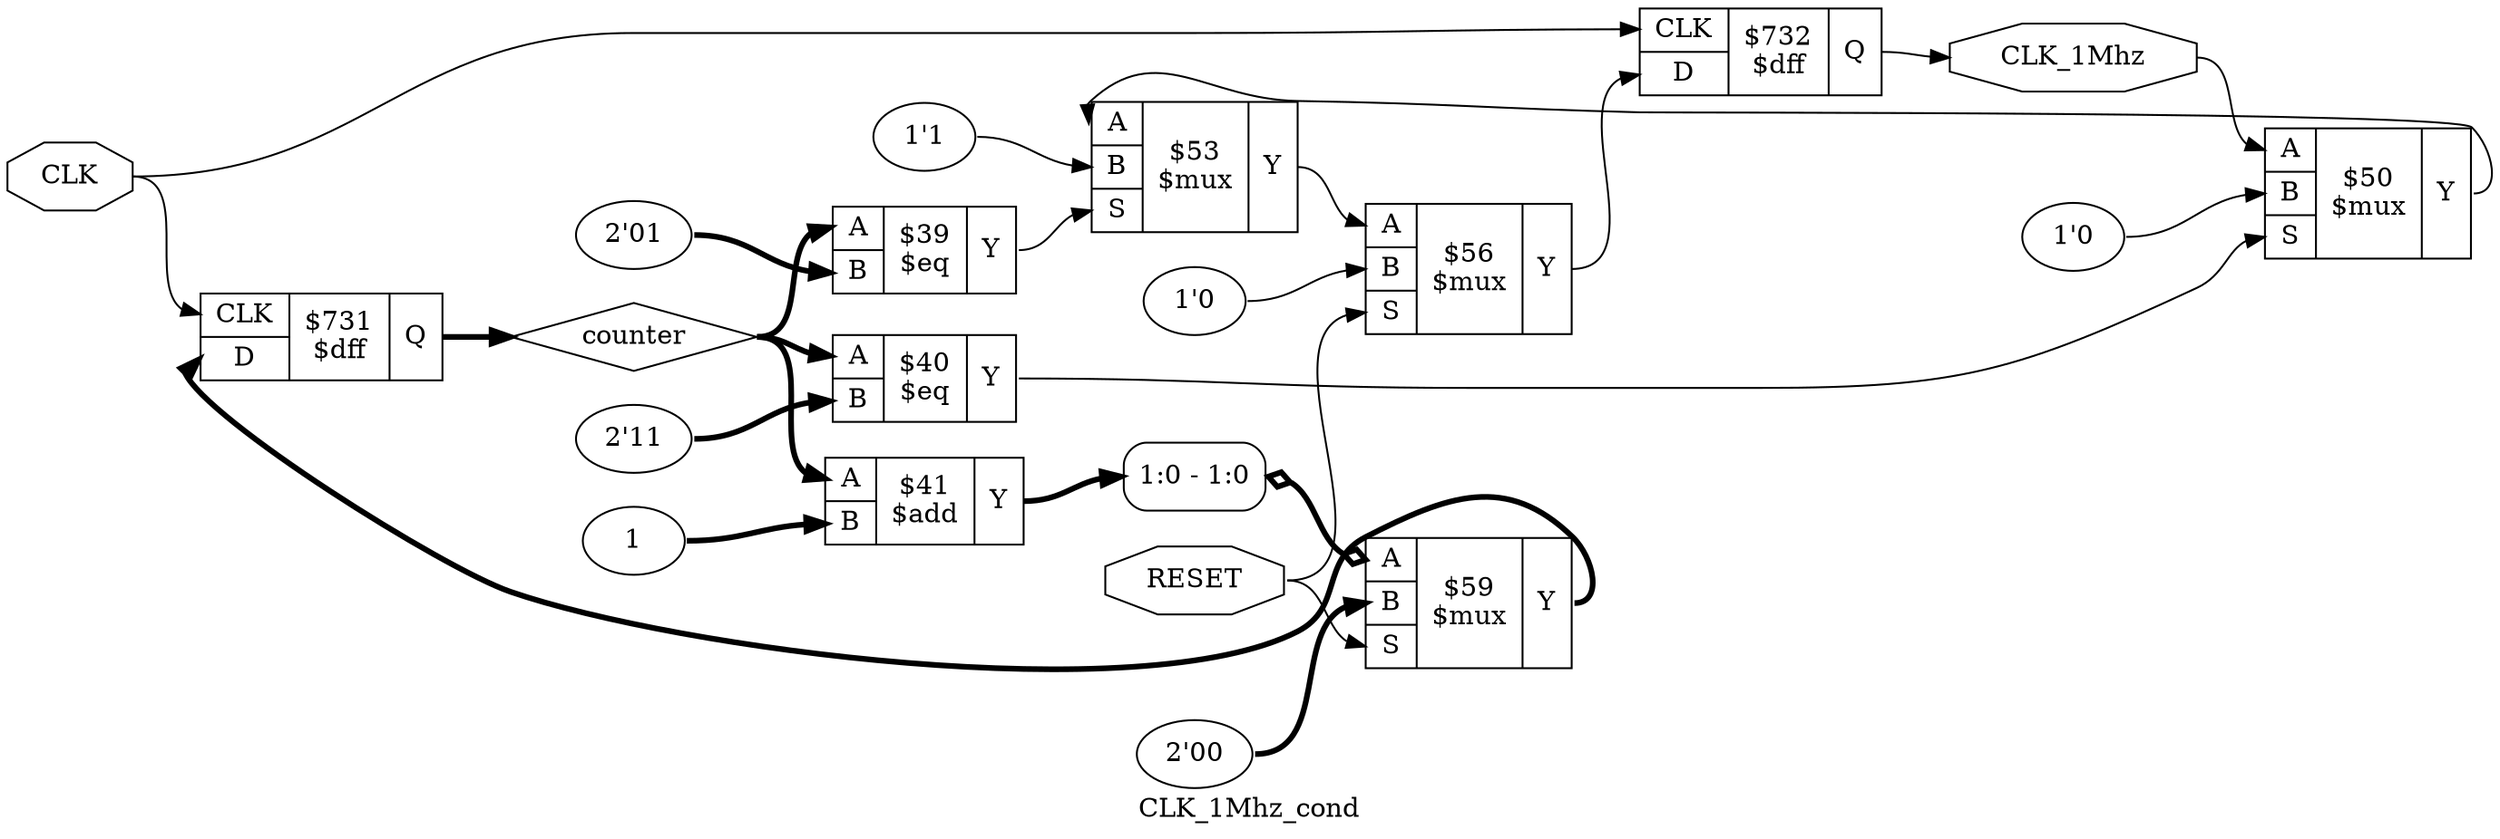 digraph "CLK_1Mhz_cond" {
label="CLK_1Mhz_cond";
rankdir="LR";
remincross=true;
n9 [ shape=octagon, label="CLK", color="black", fontcolor="black" ];
n10 [ shape=octagon, label="CLK_1Mhz", color="black", fontcolor="black" ];
n11 [ shape=octagon, label="RESET", color="black", fontcolor="black" ];
n12 [ shape=diamond, label="counter", color="black", fontcolor="black" ];
v0 [ label="1" ];
c16 [ shape=record, label="{{<p13> A|<p14> B}|$41\n$add|{<p15> Y}}" ];
v1 [ label="2'01" ];
c17 [ shape=record, label="{{<p13> A|<p14> B}|$39\n$eq|{<p15> Y}}" ];
v2 [ label="2'11" ];
c18 [ shape=record, label="{{<p13> A|<p14> B}|$40\n$eq|{<p15> Y}}" ];
c21 [ shape=record, label="{{<p9> CLK|<p19> D}|$731\n$dff|{<p20> Q}}" ];
c22 [ shape=record, label="{{<p9> CLK|<p19> D}|$732\n$dff|{<p20> Q}}" ];
v3 [ label="1'0" ];
c24 [ shape=record, label="{{<p13> A|<p14> B|<p23> S}|$50\n$mux|{<p15> Y}}" ];
v4 [ label="1'1" ];
c25 [ shape=record, label="{{<p13> A|<p14> B|<p23> S}|$53\n$mux|{<p15> Y}}" ];
v5 [ label="1'0" ];
c26 [ shape=record, label="{{<p13> A|<p14> B|<p23> S}|$56\n$mux|{<p15> Y}}" ];
v7 [ label="2'00" ];
c27 [ shape=record, label="{{<p13> A|<p14> B|<p23> S}|$59\n$mux|{<p15> Y}}" ];
x6 [ shape=record, style=rounded, label="<s0> 1:0 - 1:0 " ];
x6:e -> c27:p13:w [arrowhead=odiamond, arrowtail=odiamond, dir=both, color="black", style="setlinewidth(3)", label=""];
c22:p20:e -> n10:w [color="black", label=""];
n10:e -> c24:p13:w [color="black", label=""];
n11:e -> c26:p23:w [color="black", label=""];
n11:e -> c27:p23:w [color="black", label=""];
c21:p20:e -> n12:w [color="black", style="setlinewidth(3)", label=""];
n12:e -> c16:p13:w [color="black", style="setlinewidth(3)", label=""];
n12:e -> c17:p13:w [color="black", style="setlinewidth(3)", label=""];
n12:e -> c18:p13:w [color="black", style="setlinewidth(3)", label=""];
c26:p15:e -> c22:p19:w [color="black", label=""];
c27:p15:e -> c21:p19:w [color="black", style="setlinewidth(3)", label=""];
c16:p15:e -> x6:s0:w [color="black", style="setlinewidth(3)", label=""];
c17:p15:e -> c25:p23:w [color="black", label=""];
c18:p15:e -> c24:p23:w [color="black", label=""];
c24:p15:e -> c25:p13:w [color="black", label=""];
c25:p15:e -> c26:p13:w [color="black", label=""];
n9:e -> c21:p9:w [color="black", label=""];
n9:e -> c22:p9:w [color="black", label=""];
v0:e -> c16:p14:w [color="black", style="setlinewidth(3)", label=""];
v1:e -> c17:p14:w [color="black", style="setlinewidth(3)", label=""];
v2:e -> c18:p14:w [color="black", style="setlinewidth(3)", label=""];
v3:e -> c24:p14:w [color="black", label=""];
v4:e -> c25:p14:w [color="black", label=""];
v5:e -> c26:p14:w [color="black", label=""];
v7:e -> c27:p14:w [color="black", style="setlinewidth(3)", label=""];
}
digraph "CLK_250hz_cond" {
label="CLK_250hz_cond";
rankdir="LR";
remincross=true;
n11 [ shape=octagon, label="CLK", color="black", fontcolor="black" ];
n12 [ shape=octagon, label="CLK_250hz", color="black", fontcolor="black" ];
n13 [ shape=octagon, label="RESET", color="black", fontcolor="black" ];
n14 [ shape=diamond, label="counter", color="black", fontcolor="black" ];
v0 [ label="1" ];
c18 [ shape=record, label="{{<p15> A|<p16> B}|$34\n$add|{<p17> Y}}" ];
v1 [ label="5'00111" ];
c19 [ shape=record, label="{{<p15> A|<p16> B}|$35\n$eq|{<p17> Y}}" ];
v2 [ label="5'01111" ];
c20 [ shape=record, label="{{<p15> A|<p16> B}|$36\n$eq|{<p17> Y}}" ];
c23 [ shape=record, label="{{<p11> CLK|<p21> D}|$733\n$dff|{<p22> Q}}" ];
c24 [ shape=record, label="{{<p11> CLK|<p21> D}|$734\n$dff|{<p22> Q}}" ];
v4 [ label="5'00000" ];
c26 [ shape=record, label="{{<p15> A|<p16> B|<p25> S}|$62\n$mux|{<p17> Y}}" ];
x3 [ shape=record, style=rounded, label="<s0> 4:0 - 4:0 " ];
x3:e -> c26:p15:w [arrowhead=odiamond, arrowtail=odiamond, dir=both, color="black", style="setlinewidth(3)", label=""];
c27 [ shape=record, label="{{<p15> A|<p16> B|<p25> S}|$65\n$mux|{<p17> Y}}" ];
x5 [ shape=record, style=rounded, label="<s0> 4:0 - 4:0 " ];
x5:e -> c27:p16:w [arrowhead=odiamond, arrowtail=odiamond, dir=both, color="black", style="setlinewidth(3)", label=""];
v6 [ label="5'00000" ];
c28 [ shape=record, label="{{<p15> A|<p16> B|<p25> S}|$68\n$mux|{<p17> Y}}" ];
v7 [ label="1'0" ];
c29 [ shape=record, label="{{<p15> A|<p16> B|<p25> S}|$71\n$mux|{<p17> Y}}" ];
v8 [ label="1'1" ];
c30 [ shape=record, label="{{<p15> A|<p16> B|<p25> S}|$74\n$mux|{<p17> Y}}" ];
v9 [ label="1'0" ];
c31 [ shape=record, label="{{<p15> A|<p16> B|<p25> S}|$77\n$mux|{<p17> Y}}" ];
c30:p17:e -> c31:p15:w [color="black", label=""];
n11:e -> c23:p11:w [color="black", label=""];
n11:e -> c24:p11:w [color="black", label=""];
c23:p22:e -> n12:w [color="black", label=""];
n12:e -> c29:p15:w [color="black", label=""];
n13:e -> c28:p25:w [color="black", label=""];
n13:e -> c31:p25:w [color="black", label=""];
c24:p22:e -> n14:w [color="black", style="setlinewidth(3)", label=""];
n14:e -> c18:p15:w [color="black", style="setlinewidth(3)", label=""];
n14:e -> c19:p15:w [color="black", style="setlinewidth(3)", label=""];
n14:e -> c20:p15:w [color="black", style="setlinewidth(3)", label=""];
c31:p17:e -> c23:p21:w [color="black", label=""];
c28:p17:e -> c24:p21:w [color="black", style="setlinewidth(3)", label=""];
n4 [ shape=point ];
c18:p17:e -> n4:w [color="black", style="setlinewidth(3)", label=""];
n4:e -> x3:s0:w [color="black", style="setlinewidth(3)", label=""];
n4:e -> x5:s0:w [color="black", style="setlinewidth(3)", label=""];
n5 [ shape=point ];
c19:p17:e -> n5:w [color="black", label=""];
n5:e -> c27:p25:w [color="black", label=""];
n5:e -> c30:p25:w [color="black", label=""];
n6 [ shape=point ];
c20:p17:e -> n6:w [color="black", label=""];
n6:e -> c26:p25:w [color="black", label=""];
n6:e -> c29:p25:w [color="black", label=""];
c26:p17:e -> c27:p15:w [color="black", style="setlinewidth(3)", label=""];
c27:p17:e -> c28:p15:w [color="black", style="setlinewidth(3)", label=""];
c29:p17:e -> c30:p15:w [color="black", label=""];
v0:e -> c18:p16:w [color="black", style="setlinewidth(3)", label=""];
v1:e -> c19:p16:w [color="black", style="setlinewidth(3)", label=""];
v2:e -> c20:p16:w [color="black", style="setlinewidth(3)", label=""];
v4:e -> c26:p16:w [color="black", style="setlinewidth(3)", label=""];
v6:e -> c28:p16:w [color="black", style="setlinewidth(3)", label=""];
v7:e -> c29:p16:w [color="black", label=""];
v8:e -> c30:p16:w [color="black", label=""];
v9:e -> c31:p16:w [color="black", label=""];
}
digraph "bytestripingRX" {
label="bytestripingRX";
rankdir="LR";
remincross=true;
n2 [ shape=octagon, label="clk", color="black", fontcolor="black" ];
n3 [ shape=octagon, label="data", color="black", fontcolor="black" ];
n4 [ shape=octagon, label="data_in0", color="black", fontcolor="black" ];
n5 [ shape=octagon, label="data_in1", color="black", fontcolor="black" ];
n6 [ shape=octagon, label="data_in2", color="black", fontcolor="black" ];
n7 [ shape=octagon, label="data_in3", color="black", fontcolor="black" ];
n8 [ shape=octagon, label="reset", color="black", fontcolor="black" ];
n9 [ shape=octagon, label="valid", color="black", fontcolor="black" ];
v0 [ label="8'00000000" ];
x1 [shape=box, style=rounded, label="BUF"];
x1:e:e -> n3:w [color="black", style="setlinewidth(3)", label=""];
v0:e -> x1:w:w [color="black", style="setlinewidth(3)", label=""];
}
digraph "bytestripingTX" {
label="bytestripingTX";
rankdir="LR";
remincross=true;
n2 [ shape=octagon, label="clk", color="black", fontcolor="black" ];
n3 [ shape=octagon, label="data", color="black", fontcolor="black" ];
n4 [ shape=octagon, label="data_out0", color="black", fontcolor="black" ];
n5 [ shape=octagon, label="data_out1", color="black", fontcolor="black" ];
n6 [ shape=octagon, label="data_out2", color="black", fontcolor="black" ];
n7 [ shape=octagon, label="data_out3", color="black", fontcolor="black" ];
n8 [ shape=octagon, label="reset", color="black", fontcolor="black" ];
n9 [ shape=octagon, label="valid", color="black", fontcolor="black" ];
v0 [ label="8'00000000" ];
x1 [shape=box, style=rounded, label="BUF"];
v2 [ label="8'00000000" ];
x3 [shape=box, style=rounded, label="BUF"];
v4 [ label="8'00000000" ];
x5 [shape=box, style=rounded, label="BUF"];
v6 [ label="8'00000000" ];
x7 [shape=box, style=rounded, label="BUF"];
x1:e:e -> n4:w [color="black", style="setlinewidth(3)", label=""];
x3:e:e -> n5:w [color="black", style="setlinewidth(3)", label=""];
x5:e:e -> n6:w [color="black", style="setlinewidth(3)", label=""];
x7:e:e -> n7:w [color="black", style="setlinewidth(3)", label=""];
v0:e -> x1:w:w [color="black", style="setlinewidth(3)", label=""];
v2:e -> x3:w:w [color="black", style="setlinewidth(3)", label=""];
v4:e -> x5:w:w [color="black", style="setlinewidth(3)", label=""];
v6:e -> x7:w:w [color="black", style="setlinewidth(3)", label=""];
}
digraph "demux" {
label="demux";
rankdir="LR";
remincross=true;
n15 [ shape=octagon, label="CLK", color="black", fontcolor="black" ];
n16 [ shape=octagon, label="DATA", color="black", fontcolor="black" ];
n17 [ shape=octagon, label="Rx_buffer", color="black", fontcolor="black" ];
n18 [ shape=octagon, label="VALID", color="black", fontcolor="black" ];
n19 [ shape=octagon, label="VALID_OUT", color="black", fontcolor="black" ];
v0 [ label="8'01111100" ];
c23 [ shape=record, label="{{<p20> A|<p21> B}|$10\n$eq|{<p22> Y}}" ];
v1 [ label="8'11110111" ];
c24 [ shape=record, label="{{<p20> A|<p21> B}|$12\n$eq|{<p22> Y}}" ];
v2 [ label="8'11111011" ];
c25 [ shape=record, label="{{<p20> A|<p21> B}|$5\n$eq|{<p22> Y}}" ];
v3 [ label="8'01011100" ];
c26 [ shape=record, label="{{<p20> A|<p21> B}|$6\n$eq|{<p22> Y}}" ];
v4 [ label="8'11111101" ];
c27 [ shape=record, label="{{<p20> A|<p21> B}|$8\n$eq|{<p22> Y}}" ];
c28 [ shape=record, label="{{<p20> A|<p21> B}|$11\n$logic_or|{<p22> Y}}" ];
c29 [ shape=record, label="{{<p20> A|<p21> B}|$13\n$logic_or|{<p22> Y}}" ];
c30 [ shape=record, label="{{<p20> A|<p21> B}|$7\n$logic_or|{<p22> Y}}" ];
c31 [ shape=record, label="{{<p20> A|<p21> B}|$9\n$logic_or|{<p22> Y}}" ];
c34 [ shape=record, label="{{<p15> CLK|<p32> D}|$766\n$dff|{<p33> Q}}" ];
c35 [ shape=record, label="{{<p15> CLK|<p32> D}|$767\n$dff|{<p33> Q}}" ];
c37 [ shape=record, label="{{<p20> A|<p21> B|<p36> S}|$706\n$mux|{<p22> Y}}" ];
c38 [ shape=record, label="{{<p20> A|<p21> B|<p36> S}|$708\n$mux|{<p22> Y}}" ];
v5 [ label="1'1" ];
v6 [ label="1'0" ];
c39 [ shape=record, label="{{<p20> A|<p21> B|<p36> S}|$712\n$mux|{<p22> Y}}" ];
c40 [ shape=record, label="{{<p20> A|<p21> B|<p36> S}|$714\n$mux|{<p22> Y}}" ];
n10 [ shape=point ];
c29:p22:e -> n10:w [color="black", label=""];
n10:e -> c37:p36:w [color="black", label=""];
n10:e -> c39:p36:w [color="black", label=""];
c30:p22:e -> c31:p20:w [color="black", label=""];
c31:p22:e -> c28:p20:w [color="black", label=""];
c37:p22:e -> c38:p21:w [color="black", style="setlinewidth(3)", label=""];
c39:p22:e -> c40:p21:w [color="black", label=""];
n15:e -> c34:p15:w [color="black", label=""];
n15:e -> c35:p15:w [color="black", label=""];
c34:p33:e -> n16:w [color="black", style="setlinewidth(3)", label=""];
n16:e -> c37:p21:w [color="black", style="setlinewidth(3)", label=""];
n16:e -> c38:p20:w [color="black", style="setlinewidth(3)", label=""];
n17:e -> c23:p20:w [color="black", style="setlinewidth(3)", label=""];
n17:e -> c24:p20:w [color="black", style="setlinewidth(3)", label=""];
n17:e -> c25:p20:w [color="black", style="setlinewidth(3)", label=""];
n17:e -> c26:p20:w [color="black", style="setlinewidth(3)", label=""];
n17:e -> c27:p20:w [color="black", style="setlinewidth(3)", label=""];
n17:e -> c37:p20:w [color="black", style="setlinewidth(3)", label=""];
n18:e -> c38:p36:w [color="black", label=""];
n18:e -> c40:p36:w [color="black", label=""];
c35:p33:e -> n19:w [color="black", label=""];
n19:e -> c40:p20:w [color="black", label=""];
c38:p22:e -> c34:p32:w [color="black", style="setlinewidth(3)", label=""];
c40:p22:e -> c35:p32:w [color="black", label=""];
c23:p22:e -> c28:p21:w [color="black", label=""];
c24:p22:e -> c29:p21:w [color="black", label=""];
c25:p22:e -> c30:p20:w [color="black", label=""];
c26:p22:e -> c30:p21:w [color="black", label=""];
c27:p22:e -> c31:p21:w [color="black", label=""];
c28:p22:e -> c29:p20:w [color="black", label=""];
v0:e -> c23:p21:w [color="black", style="setlinewidth(3)", label=""];
v1:e -> c24:p21:w [color="black", style="setlinewidth(3)", label=""];
v2:e -> c25:p21:w [color="black", style="setlinewidth(3)", label=""];
v3:e -> c26:p21:w [color="black", style="setlinewidth(3)", label=""];
v4:e -> c27:p21:w [color="black", style="setlinewidth(3)", label=""];
v5:e -> c39:p20:w [color="black", label=""];
v6:e -> c39:p21:w [color="black", label=""];
}
digraph "mux_de_control_forzado" {
label="mux_de_control_forzado";
rankdir="LR";
remincross=true;
n13 [ shape=octagon, label="CLK", color="black", fontcolor="black" ];
n14 [ shape=octagon, label="CONTROL", color="black", fontcolor="black" ];
n15 [ shape=octagon, label="OUT", color="black", fontcolor="black" ];
n16 [ shape=octagon, label="Tx_Buffer", color="black", fontcolor="black" ];
n17 [ shape=octagon, label="VALID", color="black", fontcolor="black" ];
c20 [ shape=record, label="{{<p13> CLK|<p18> D}|$769\n$dff|{<p19> Q}}" ];
v0 [ label="8'00000000" ];
v2 [ label="72'101111001111011100011100111110110101110011111101111111100011110001111100" ];
c25 [ shape=record, label="{{<p21> A|<p22> B|<p23> S}|$720\n$pmux|{<p24> Y}}" ];
x1 [ shape=record, style=rounded, label="<s1> 71:0 - 79:8 |<s0> 7:0 - 7:0 " ];
x1:e -> c25:p22:w [arrowhead=odiamond, arrowtail=odiamond, dir=both, color="black", style="setlinewidth(3)", label=""];
x3 [ shape=record, style=rounded, label="<s9> 0:0 - 9:9 |<s8> 0:0 - 8:8 |<s7> 0:0 - 7:7 |<s6> 0:0 - 6:6 |<s5> 0:0 - 5:5 |<s4> 0:0 - 4:4 |<s3> 0:0 - 3:3 |<s2> 0:0 - 2:2 |<s1> 0:0 - 1:1 |<s0> 0:0 - 0:0 " ];
x3:e -> c25:p23:w [arrowhead=odiamond, arrowtail=odiamond, dir=both, color="black", style="setlinewidth(3)", label=""];
v4 [ label="4'1001" ];
c26 [ shape=record, label="{{<p21> A|<p22> B}|$721_CMP0\n$eq|{<p24> Y}}" ];
v5 [ label="4'1000" ];
c27 [ shape=record, label="{{<p21> A|<p22> B}|$722_CMP0\n$eq|{<p24> Y}}" ];
v6 [ label="4'0111" ];
c28 [ shape=record, label="{{<p21> A|<p22> B}|$723_CMP0\n$eq|{<p24> Y}}" ];
v7 [ label="4'0110" ];
c29 [ shape=record, label="{{<p21> A|<p22> B}|$724_CMP0\n$eq|{<p24> Y}}" ];
v8 [ label="4'0101" ];
c30 [ shape=record, label="{{<p21> A|<p22> B}|$725_CMP0\n$eq|{<p24> Y}}" ];
v9 [ label="4'0100" ];
c31 [ shape=record, label="{{<p21> A|<p22> B}|$726_CMP0\n$eq|{<p24> Y}}" ];
v10 [ label="4'0011" ];
c32 [ shape=record, label="{{<p21> A|<p22> B}|$727_CMP0\n$eq|{<p24> Y}}" ];
v11 [ label="4'0010" ];
c33 [ shape=record, label="{{<p21> A|<p22> B}|$728_CMP0\n$eq|{<p24> Y}}" ];
v12 [ label="4'0001" ];
c34 [ shape=record, label="{{<p21> A|<p22> B}|$729_CMP0\n$eq|{<p24> Y}}" ];
c35 [ shape=record, label="{{<p21> A}|$730_CMP0\n$logic_not|{<p24> Y}}" ];
v13 [ label="1'1" ];
x14 [shape=box, style=rounded, label="BUF"];
c32:p24:e -> x3:s6:w [color="black", label=""];
c33:p24:e -> x3:s7:w [color="black", label=""];
c34:p24:e -> x3:s8:w [color="black", label=""];
n13:e -> c20:p13:w [color="black", label=""];
n14:e -> c26:p21:w [color="black", style="setlinewidth(3)", label=""];
n14:e -> c27:p21:w [color="black", style="setlinewidth(3)", label=""];
n14:e -> c28:p21:w [color="black", style="setlinewidth(3)", label=""];
n14:e -> c29:p21:w [color="black", style="setlinewidth(3)", label=""];
n14:e -> c30:p21:w [color="black", style="setlinewidth(3)", label=""];
n14:e -> c31:p21:w [color="black", style="setlinewidth(3)", label=""];
n14:e -> c32:p21:w [color="black", style="setlinewidth(3)", label=""];
n14:e -> c33:p21:w [color="black", style="setlinewidth(3)", label=""];
n14:e -> c34:p21:w [color="black", style="setlinewidth(3)", label=""];
n14:e -> c35:p21:w [color="black", style="setlinewidth(3)", label=""];
c20:p19:e -> n15:w [color="black", style="setlinewidth(3)", label=""];
n16:e -> x1:s0:w [color="black", style="setlinewidth(3)", label=""];
x14:e:e -> n17:w [color="black", label=""];
c25:p24:e -> c20:p18:w [color="black", style="setlinewidth(3)", label=""];
c35:p24:e -> x3:s9:w [color="black", label=""];
c26:p24:e -> x3:s0:w [color="black", label=""];
c27:p24:e -> x3:s1:w [color="black", label=""];
c28:p24:e -> x3:s2:w [color="black", label=""];
c29:p24:e -> x3:s3:w [color="black", label=""];
c30:p24:e -> x3:s4:w [color="black", label=""];
c31:p24:e -> x3:s5:w [color="black", label=""];
v0:e -> c25:p21:w [color="black", style="setlinewidth(3)", label=""];
v10:e -> c32:p22:w [color="black", style="setlinewidth(3)", label=""];
v11:e -> c33:p22:w [color="black", style="setlinewidth(3)", label=""];
v12:e -> c34:p22:w [color="black", style="setlinewidth(3)", label=""];
v13:e -> x14:w:w [color="black", label=""];
v2:e -> x1:s1:w [color="black", style="setlinewidth(3)", label=""];
v4:e -> c26:p22:w [color="black", style="setlinewidth(3)", label=""];
v5:e -> c27:p22:w [color="black", style="setlinewidth(3)", label=""];
v6:e -> c28:p22:w [color="black", style="setlinewidth(3)", label=""];
v7:e -> c29:p22:w [color="black", style="setlinewidth(3)", label=""];
v8:e -> c30:p22:w [color="black", style="setlinewidth(3)", label=""];
v9:e -> c31:p22:w [color="black", style="setlinewidth(3)", label=""];
}
digraph "parallel_serial_cond" {
label="parallel_serial_cond";
rankdir="LR";
remincross=true;
n3 [ shape=octagon, label="CLK", color="black", fontcolor="black" ];
n4 [ shape=octagon, label="DATA_IN", color="black", fontcolor="black" ];
n5 [ shape=octagon, label="DATA_OUT", color="black", fontcolor="black" ];
n6 [ shape=octagon, label="RESET", color="black", fontcolor="black" ];
n7 [ shape=octagon, label="Valid", color="black", fontcolor="black" ];
c10 [ shape=record, label="{{<p3> CLK|<p8> D}|$762\n$dff|{<p9> Q}}" ];
c15 [ shape=record, label="{{<p11> A|<p12> B|<p13> S}|$699\n$mux|{<p14> Y}}" ];
x0 [ shape=record, style=rounded, label="<s0> 7:7 - 0:0 " ];
x0:e -> c15:p12:w [arrowhead=odiamond, arrowtail=odiamond, dir=both, color="black", label=""];
c15:p14:e -> c10:p8:w [color="black", label=""];
n3:e -> c10:p3:w [color="black", label=""];
n4:e -> x0:s0:w [color="black", label=""];
c10:p9:e -> n5:w [color="black", label=""];
n5:e -> c15:p11:w [color="black", label=""];
n7:e -> c15:p13:w [color="black", label=""];
}
digraph "pcie" {
label="pcie";
rankdir="LR";
remincross=true;
n2 [ shape=octagon, label="CLK", color="black", fontcolor="black" ];
n3 [ shape=octagon, label="CONTROL", color="black", fontcolor="black" ];
n4 [ shape=octagon, label="DATA", color="black", fontcolor="black" ];
n5 [ shape=diamond, label="OUTMUX", color="black", fontcolor="black" ];
n6 [ shape=diamond, label="OUTSTRIPING", color="black", fontcolor="black" ];
n7 [ shape=octagon, label="RESET", color="black", fontcolor="black" ];
n8 [ shape=octagon, label="Tx_Buffer", color="black", fontcolor="black" ];
n9 [ shape=diamond, label="VALID", color="black", fontcolor="black" ];
n10 [ shape=octagon, label="VALID_OUT", color="black", fontcolor="black" ];
n11 [ shape=diamond, label="clk1", color="black", fontcolor="black" ];
n12 [ shape=diamond, label="clk250", color="black", fontcolor="black" ];
n13 [ shape=diamond, label="data0", color="black", fontcolor="black" ];
n14 [ shape=diamond, label="data1", color="black", fontcolor="black" ];
n15 [ shape=diamond, label="data2", color="black", fontcolor="black" ];
n16 [ shape=diamond, label="data3", color="black", fontcolor="black" ];
n17 [ shape=diamond, label="dataserial0", color="black", fontcolor="black" ];
n18 [ shape=diamond, label="dataserial1", color="black", fontcolor="black" ];
n19 [ shape=diamond, label="dataserial2", color="black", fontcolor="black" ];
n20 [ shape=diamond, label="dataserial3", color="black", fontcolor="black" ];
n21 [ shape=diamond, label="paralelo0", color="black", fontcolor="black" ];
n22 [ shape=diamond, label="paralelo1", color="black", fontcolor="black" ];
n23 [ shape=diamond, label="paralelo2", color="black", fontcolor="black" ];
n24 [ shape=diamond, label="paralelo3", color="black", fontcolor="black" ];
n25 [ shape=octagon, label="reset", color="black", fontcolor="black" ];
c33 [ shape=record, label="{{<p26> clk|<p27> data_in0|<p28> data_in1|<p29> data_in2|<p30> data_in3|<p25> reset|<p31> valid}|byteRX\nbytestripingRX|{<p32> data}}" ];
c38 [ shape=record, label="{{<p26> clk|<p32> data|<p25> reset|<p31> valid}|byteTX\nbytestripingTX|{<p34> data_out0|<p35> data_out1|<p36> data_out2|<p37> data_out3}}" ];
c40 [ shape=record, label="{{<p2> CLK|<p7> RESET}|clkbyte\nCLK_250hz_cond|{<p39> CLK_250hz}}" ];
c42 [ shape=record, label="{{<p2> CLK|<p7> RESET}|clkmux\nCLK_1Mhz_cond|{<p41> CLK_1Mhz}}" ];
c44 [ shape=record, label="{{<p2> CLK|<p3> CONTROL|<p8> Tx_Buffer}|mux\nmux_de_control_forzado|{<p43> OUT|<p9> VALID}}" ];
c46 [ shape=record, label="{{<p2> CLK|<p45> Rx_buffer|<p9> VALID}|muxRX\ndemux|{<p4> DATA|<p10> VALID_OUT}}" ];
c49 [ shape=record, label="{{<p2> CLK|<p47> DATA_IN|<p7> RESET}|parallel0\nserial_parallel_cond|{<p48> DATA_OUT}}" ];
c50 [ shape=record, label="{{<p2> CLK|<p47> DATA_IN|<p7> RESET}|parallel1\nserial_parallel_cond|{<p48> DATA_OUT}}" ];
c51 [ shape=record, label="{{<p2> CLK|<p47> DATA_IN|<p7> RESET}|parallel2\nserial_parallel_cond|{<p48> DATA_OUT}}" ];
c52 [ shape=record, label="{{<p2> CLK|<p47> DATA_IN|<p7> RESET}|parallel3\nserial_parallel_cond|{<p48> DATA_OUT}}" ];
c54 [ shape=record, label="{{<p2> CLK|<p47> DATA_IN|<p7> RESET|<p53> Valid}|serial0\nparallel_serial_cond|{<p48> DATA_OUT}}" ];
c55 [ shape=record, label="{{<p2> CLK|<p47> DATA_IN|<p7> RESET|<p53> Valid}|serial1\nparallel_serial_cond|{<p48> DATA_OUT}}" ];
c56 [ shape=record, label="{{<p2> CLK|<p47> DATA_IN|<p7> RESET|<p53> Valid}|serial2\nparallel_serial_cond|{<p48> DATA_OUT}}" ];
c57 [ shape=record, label="{{<p2> CLK|<p47> DATA_IN|<p7> RESET|<p53> Valid}|serial3\nparallel_serial_cond|{<p48> DATA_OUT}}" ];
c46:p10:e -> n10:w [color="black", label=""];
c42:p41:e -> n11:w [color="black", label=""];
n11:e -> c44:p2:w [color="black", label=""];
n11:e -> c46:p2:w [color="black", label=""];
c40:p39:e -> n12:w [color="black", label=""];
n12:e -> c33:p26:w [color="black", label=""];
n12:e -> c38:p26:w [color="black", label=""];
c38:p34:e -> n13:w [color="black", style="setlinewidth(3)", label=""];
n13:e -> c54:p47:w [color="black", style="setlinewidth(3)", label=""];
c38:p35:e -> n14:w [color="black", style="setlinewidth(3)", label=""];
n14:e -> c55:p47:w [color="black", style="setlinewidth(3)", label=""];
c38:p36:e -> n15:w [color="black", style="setlinewidth(3)", label=""];
n15:e -> c56:p47:w [color="black", style="setlinewidth(3)", label=""];
c38:p37:e -> n16:w [color="black", style="setlinewidth(3)", label=""];
n16:e -> c57:p47:w [color="black", style="setlinewidth(3)", label=""];
c54:p48:e -> n17:w [color="black", style="setlinewidth(3)", label=""];
n17:e -> c49:p47:w [color="black", style="setlinewidth(3)", label=""];
c55:p48:e -> n18:w [color="black", style="setlinewidth(3)", label=""];
n18:e -> c50:p47:w [color="black", style="setlinewidth(3)", label=""];
c56:p48:e -> n19:w [color="black", style="setlinewidth(3)", label=""];
n19:e -> c51:p47:w [color="black", style="setlinewidth(3)", label=""];
n2:e -> c40:p2:w [color="black", label=""];
n2:e -> c42:p2:w [color="black", label=""];
n2:e -> c49:p2:w [color="black", label=""];
n2:e -> c50:p2:w [color="black", label=""];
n2:e -> c51:p2:w [color="black", label=""];
n2:e -> c52:p2:w [color="black", label=""];
n2:e -> c54:p2:w [color="black", label=""];
n2:e -> c55:p2:w [color="black", label=""];
n2:e -> c56:p2:w [color="black", label=""];
n2:e -> c57:p2:w [color="black", label=""];
c57:p48:e -> n20:w [color="black", style="setlinewidth(3)", label=""];
n20:e -> c52:p47:w [color="black", style="setlinewidth(3)", label=""];
c49:p48:e -> n21:w [color="black", style="setlinewidth(3)", label=""];
n21:e -> c33:p27:w [color="black", style="setlinewidth(3)", label=""];
c50:p48:e -> n22:w [color="black", style="setlinewidth(3)", label=""];
n22:e -> c33:p28:w [color="black", style="setlinewidth(3)", label=""];
c51:p48:e -> n23:w [color="black", style="setlinewidth(3)", label=""];
n23:e -> c33:p29:w [color="black", style="setlinewidth(3)", label=""];
c52:p48:e -> n24:w [color="black", style="setlinewidth(3)", label=""];
n24:e -> c33:p30:w [color="black", style="setlinewidth(3)", label=""];
n25:e -> c33:p25:w [color="black", label=""];
n25:e -> c38:p25:w [color="black", label=""];
n3:e -> c44:p3:w [color="black", style="setlinewidth(3)", label=""];
c46:p4:e -> n4:w [color="black", style="setlinewidth(3)", label=""];
c44:p43:e -> n5:w [color="black", style="setlinewidth(3)", label=""];
n5:e -> c38:p32:w [color="black", style="setlinewidth(3)", label=""];
c33:p32:e -> n6:w [color="black", style="setlinewidth(3)", label=""];
n6:e -> c46:p45:w [color="black", style="setlinewidth(3)", label=""];
n7:e -> c40:p7:w [color="black", label=""];
n7:e -> c42:p7:w [color="black", label=""];
n7:e -> c49:p7:w [color="black", label=""];
n7:e -> c50:p7:w [color="black", label=""];
n7:e -> c51:p7:w [color="black", label=""];
n7:e -> c52:p7:w [color="black", label=""];
n7:e -> c54:p7:w [color="black", label=""];
n7:e -> c55:p7:w [color="black", label=""];
n7:e -> c56:p7:w [color="black", label=""];
n7:e -> c57:p7:w [color="black", label=""];
n8:e -> c44:p8:w [color="black", style="setlinewidth(3)", label=""];
c44:p9:e -> n9:w [color="black", label=""];
n9:e -> c33:p31:w [color="black", label=""];
n9:e -> c38:p31:w [color="black", label=""];
n9:e -> c46:p9:w [color="black", label=""];
n9:e -> c54:p53:w [color="black", label=""];
n9:e -> c55:p53:w [color="black", label=""];
n9:e -> c56:p53:w [color="black", label=""];
n9:e -> c57:p53:w [color="black", label=""];
}
digraph "serial_parallel_cond" {
label="serial_parallel_cond";
rankdir="LR";
remincross=true;
n78 [ shape=diamond, label="rCurrentState", color="black", fontcolor="black" ];
n114 [ shape=octagon, label="CLK", color="black", fontcolor="black" ];
n115 [ shape=octagon, label="DATA_IN", color="black", fontcolor="black" ];
n116 [ shape=octagon, label="DATA_OUT", color="black", fontcolor="black" ];
n117 [ shape=diamond, label="DataOut_next", color="black", fontcolor="black" ];
n118 [ shape=octagon, label="RESET", color="black", fontcolor="black" ];
n119 [ shape=diamond, label="Start", color="black", fontcolor="black" ];
n120 [ shape=diamond, label="Valid", color="black", fontcolor="black" ];
n121 [ shape=diamond, label="Valid_neg", color="black", fontcolor="black" ];
n122 [ shape=diamond, label="Valid_next", color="black", fontcolor="black" ];
n123 [ shape=diamond, label="check", color="black", fontcolor="black" ];
n124 [ shape=diamond, label="rBuffer", color="black", fontcolor="black" ];
v0 [ label="3'110" ];
c128 [ shape=record, label="{{<p125> A|<p126> B}|$931\n$eq|{<p127> Y}}" ];
x1 [ shape=record, style=rounded, label="<s2> 0:0 - 2:2 |<s1> 0:0 - 1:1 |<s0> 0:0 - 0:0 " ];
x1:e -> c128:p125:w [arrowhead=odiamond, arrowtail=odiamond, dir=both, color="black", style="setlinewidth(3)", label=""];
v2 [ label="3'110" ];
c129 [ shape=record, label="{{<p125> A|<p126> B}|$929\n$eq|{<p127> Y}}" ];
x3 [ shape=record, style=rounded, label="<s2> 0:0 - 2:2 |<s1> 0:0 - 1:1 |<s0> 0:0 - 0:0 " ];
x3:e -> c129:p125:w [arrowhead=odiamond, arrowtail=odiamond, dir=both, color="black", style="setlinewidth(3)", label=""];
v4 [ label="3'110" ];
c130 [ shape=record, label="{{<p125> A|<p126> B}|$927\n$eq|{<p127> Y}}" ];
x5 [ shape=record, style=rounded, label="<s2> 0:0 - 2:2 |<s1> 0:0 - 1:1 |<s0> 0:0 - 0:0 " ];
x5:e -> c130:p125:w [arrowhead=odiamond, arrowtail=odiamond, dir=both, color="black", style="setlinewidth(3)", label=""];
v6 [ label="3'110" ];
c131 [ shape=record, label="{{<p125> A|<p126> B}|$925\n$eq|{<p127> Y}}" ];
x7 [ shape=record, style=rounded, label="<s2> 0:0 - 2:2 |<s1> 0:0 - 1:1 |<s0> 0:0 - 0:0 " ];
x7:e -> c131:p125:w [arrowhead=odiamond, arrowtail=odiamond, dir=both, color="black", style="setlinewidth(3)", label=""];
c132 [ shape=record, label="{{<p125> A|<p126> B}|$923\n$and|{<p127> Y}}" ];
c133 [ shape=record, label="{{<p125> A}|$921\n$reduce_or|{<p127> Y}}" ];
x8 [ shape=record, style=rounded, label="<s3> 7:7 - 3:3 |<s2> 5:5 - 2:2 |<s1> 3:3 - 1:1 |<s0> 1:1 - 0:0 " ];
x8:e -> c133:p125:w [arrowhead=odiamond, arrowtail=odiamond, dir=both, color="black", style="setlinewidth(3)", label=""];
v9 [ label="11'00000000010" ];
c134 [ shape=record, label="{{<p125> A|<p126> B}|$919\n$eq|{<p127> Y}}" ];
x10 [ shape=record, style=rounded, label="<s10> 0:0 - 10:10 |<s9> 0:0 - 9:9 |<s8> 0:0 - 8:8 |<s7> 0:0 - 7:7 |<s6> 0:0 - 6:6 |<s5> 0:0 - 5:5 |<s4> 0:0 - 4:4 |<s3> 0:0 - 3:3 |<s2> 0:0 - 2:2 |<s1> 0:0 - 1:1 |<s0> 0:0 - 0:0 " ];
x10:e -> c134:p125:w [arrowhead=odiamond, arrowtail=odiamond, dir=both, color="black", style="setlinewidth(3)", label=""];
c135 [ shape=record, label="{{<p125> A|<p126> B}|$917\n$and|{<p127> Y}}" ];
c136 [ shape=record, label="{{<p125> A}|$915\n$reduce_or|{<p127> Y}}" ];
x11 [ shape=record, style=rounded, label="<s3> 7:7 - 3:3 |<s2> 5:5 - 2:2 |<s1> 3:3 - 1:1 |<s0> 1:1 - 0:0 " ];
x11:e -> c136:p125:w [arrowhead=odiamond, arrowtail=odiamond, dir=both, color="black", style="setlinewidth(3)", label=""];
v12 [ label="3'000" ];
c137 [ shape=record, label="{{<p125> A|<p126> B}|$913\n$eq|{<p127> Y}}" ];
x13 [ shape=record, style=rounded, label="<s2> 0:0 - 2:2 |<s1> 0:0 - 1:1 |<s0> 0:0 - 0:0 " ];
x13:e -> c137:p125:w [arrowhead=odiamond, arrowtail=odiamond, dir=both, color="black", style="setlinewidth(3)", label=""];
c138 [ shape=record, label="{{<p125> A}|$911\n$reduce_or|{<p127> Y}}" ];
x14 [ shape=record, style=rounded, label="<s0> 0:0 - 1:1 " ];
c138:p127:e -> x14:w [arrowhead=odiamond, arrowtail=odiamond, dir=both, color="black", label=""];
x15 [ shape=record, style=rounded, label="<s5> 0:0 - 5:5 |<s4> 0:0 - 4:4 |<s3> 0:0 - 3:3 |<s2> 0:0 - 2:2 |<s1> 0:0 - 1:1 |<s0> 0:0 - 0:0 " ];
x15:e -> c138:p125:w [arrowhead=odiamond, arrowtail=odiamond, dir=both, color="black", style="setlinewidth(3)", label=""];
v16 [ label="3'110" ];
c139 [ shape=record, label="{{<p125> A|<p126> B}|$910\n$eq|{<p127> Y}}" ];
x17 [ shape=record, style=rounded, label="<s2> 0:0 - 2:2 |<s1> 0:0 - 1:1 |<s0> 0:0 - 0:0 " ];
x17:e -> c139:p125:w [arrowhead=odiamond, arrowtail=odiamond, dir=both, color="black", style="setlinewidth(3)", label=""];
v18 [ label="3'110" ];
c140 [ shape=record, label="{{<p125> A|<p126> B}|$908\n$eq|{<p127> Y}}" ];
x19 [ shape=record, style=rounded, label="<s2> 0:0 - 2:2 |<s1> 0:0 - 1:1 |<s0> 0:0 - 0:0 " ];
x19:e -> c140:p125:w [arrowhead=odiamond, arrowtail=odiamond, dir=both, color="black", style="setlinewidth(3)", label=""];
v20 [ label="3'110" ];
c141 [ shape=record, label="{{<p125> A|<p126> B}|$906\n$eq|{<p127> Y}}" ];
x21 [ shape=record, style=rounded, label="<s2> 0:0 - 2:2 |<s1> 0:0 - 1:1 |<s0> 0:0 - 0:0 " ];
x21:e -> c141:p125:w [arrowhead=odiamond, arrowtail=odiamond, dir=both, color="black", style="setlinewidth(3)", label=""];
v22 [ label="3'110" ];
c142 [ shape=record, label="{{<p125> A|<p126> B}|$904\n$eq|{<p127> Y}}" ];
x23 [ shape=record, style=rounded, label="<s2> 0:0 - 2:2 |<s1> 0:0 - 1:1 |<s0> 0:0 - 0:0 " ];
x23:e -> c142:p125:w [arrowhead=odiamond, arrowtail=odiamond, dir=both, color="black", style="setlinewidth(3)", label=""];
c143 [ shape=record, label="{{<p125> A|<p126> B}|$902\n$and|{<p127> Y}}" ];
c144 [ shape=record, label="{{<p125> A}|$900\n$reduce_or|{<p127> Y}}" ];
x24 [ shape=record, style=rounded, label="<s1> 7:6 - 3:2 |<s0> 3:2 - 1:0 " ];
x24:e -> c144:p125:w [arrowhead=odiamond, arrowtail=odiamond, dir=both, color="black", style="setlinewidth(3)", label=""];
v25 [ label="11'00000000010" ];
c145 [ shape=record, label="{{<p125> A|<p126> B}|$898\n$eq|{<p127> Y}}" ];
x26 [ shape=record, style=rounded, label="<s10> 0:0 - 10:10 |<s9> 0:0 - 9:9 |<s8> 0:0 - 8:8 |<s7> 0:0 - 7:7 |<s6> 0:0 - 6:6 |<s5> 0:0 - 5:5 |<s4> 0:0 - 4:4 |<s3> 0:0 - 3:3 |<s2> 0:0 - 2:2 |<s1> 0:0 - 1:1 |<s0> 0:0 - 0:0 " ];
x26:e -> c145:p125:w [arrowhead=odiamond, arrowtail=odiamond, dir=both, color="black", style="setlinewidth(3)", label=""];
c146 [ shape=record, label="{{<p125> A|<p126> B}|$896\n$and|{<p127> Y}}" ];
c147 [ shape=record, label="{{<p125> A}|$894\n$reduce_or|{<p127> Y}}" ];
x27 [ shape=record, style=rounded, label="<s1> 7:6 - 3:2 |<s0> 3:2 - 1:0 " ];
x27:e -> c147:p125:w [arrowhead=odiamond, arrowtail=odiamond, dir=both, color="black", style="setlinewidth(3)", label=""];
v28 [ label="3'000" ];
c148 [ shape=record, label="{{<p125> A|<p126> B}|$892\n$eq|{<p127> Y}}" ];
x29 [ shape=record, style=rounded, label="<s2> 0:0 - 2:2 |<s1> 0:0 - 1:1 |<s0> 0:0 - 0:0 " ];
x29:e -> c148:p125:w [arrowhead=odiamond, arrowtail=odiamond, dir=both, color="black", style="setlinewidth(3)", label=""];
c149 [ shape=record, label="{{<p125> A}|$890\n$reduce_or|{<p127> Y}}" ];
x30 [ shape=record, style=rounded, label="<s0> 0:0 - 0:0 " ];
c149:p127:e -> x30:w [arrowhead=odiamond, arrowtail=odiamond, dir=both, color="black", label=""];
x31 [ shape=record, style=rounded, label="<s5> 0:0 - 5:5 |<s4> 0:0 - 4:4 |<s3> 0:0 - 3:3 |<s2> 0:0 - 2:2 |<s1> 0:0 - 1:1 |<s0> 0:0 - 0:0 " ];
x31:e -> c149:p125:w [arrowhead=odiamond, arrowtail=odiamond, dir=both, color="black", style="setlinewidth(3)", label=""];
v32 [ label="3'110" ];
c150 [ shape=record, label="{{<p125> A|<p126> B}|$889\n$eq|{<p127> Y}}" ];
x33 [ shape=record, style=rounded, label="<s2> 0:0 - 2:2 |<s1> 0:0 - 1:1 |<s0> 0:0 - 0:0 " ];
x33:e -> c150:p125:w [arrowhead=odiamond, arrowtail=odiamond, dir=both, color="black", style="setlinewidth(3)", label=""];
v34 [ label="3'110" ];
c151 [ shape=record, label="{{<p125> A|<p126> B}|$887\n$eq|{<p127> Y}}" ];
x35 [ shape=record, style=rounded, label="<s2> 0:0 - 2:2 |<s1> 0:0 - 1:1 |<s0> 0:0 - 0:0 " ];
x35:e -> c151:p125:w [arrowhead=odiamond, arrowtail=odiamond, dir=both, color="black", style="setlinewidth(3)", label=""];
v36 [ label="3'110" ];
c152 [ shape=record, label="{{<p125> A|<p126> B}|$885\n$eq|{<p127> Y}}" ];
x37 [ shape=record, style=rounded, label="<s2> 0:0 - 2:2 |<s1> 0:0 - 1:1 |<s0> 0:0 - 0:0 " ];
x37:e -> c152:p125:w [arrowhead=odiamond, arrowtail=odiamond, dir=both, color="black", style="setlinewidth(3)", label=""];
v38 [ label="3'110" ];
c153 [ shape=record, label="{{<p125> A|<p126> B}|$883\n$eq|{<p127> Y}}" ];
x39 [ shape=record, style=rounded, label="<s2> 0:0 - 2:2 |<s1> 0:0 - 1:1 |<s0> 0:0 - 0:0 " ];
x39:e -> c153:p125:w [arrowhead=odiamond, arrowtail=odiamond, dir=both, color="black", style="setlinewidth(3)", label=""];
c154 [ shape=record, label="{{<p125> A|<p126> B}|$881\n$and|{<p127> Y}}" ];
c155 [ shape=record, label="{{<p125> A}|$879\n$reduce_or|{<p127> Y}}" ];
x40 [ shape=record, style=rounded, label="<s0> 7:4 - 3:0 " ];
x40:e -> c155:p125:w [arrowhead=odiamond, arrowtail=odiamond, dir=both, color="black", style="setlinewidth(3)", label=""];
v41 [ label="11'00000000010" ];
c156 [ shape=record, label="{{<p125> A|<p126> B}|$877\n$eq|{<p127> Y}}" ];
x42 [ shape=record, style=rounded, label="<s10> 0:0 - 10:10 |<s9> 0:0 - 9:9 |<s8> 0:0 - 8:8 |<s7> 0:0 - 7:7 |<s6> 0:0 - 6:6 |<s5> 0:0 - 5:5 |<s4> 0:0 - 4:4 |<s3> 0:0 - 3:3 |<s2> 0:0 - 2:2 |<s1> 0:0 - 1:1 |<s0> 0:0 - 0:0 " ];
x42:e -> c156:p125:w [arrowhead=odiamond, arrowtail=odiamond, dir=both, color="black", style="setlinewidth(3)", label=""];
c157 [ shape=record, label="{{<p125> A|<p126> B}|$875\n$and|{<p127> Y}}" ];
c158 [ shape=record, label="{{<p125> A}|$873\n$reduce_or|{<p127> Y}}" ];
x43 [ shape=record, style=rounded, label="<s0> 7:4 - 3:0 " ];
x43:e -> c158:p125:w [arrowhead=odiamond, arrowtail=odiamond, dir=both, color="black", style="setlinewidth(3)", label=""];
v44 [ label="3'000" ];
c159 [ shape=record, label="{{<p125> A|<p126> B}|$871\n$eq|{<p127> Y}}" ];
x45 [ shape=record, style=rounded, label="<s2> 0:0 - 2:2 |<s1> 0:0 - 1:1 |<s0> 0:0 - 0:0 " ];
x45:e -> c159:p125:w [arrowhead=odiamond, arrowtail=odiamond, dir=both, color="black", style="setlinewidth(3)", label=""];
c160 [ shape=record, label="{{<p125> A}|$869\n$reduce_or|{<p127> Y}}" ];
x46 [ shape=record, style=rounded, label="<s0> 0:0 - 7:7 " ];
c160:p127:e -> x46:w [arrowhead=odiamond, arrowtail=odiamond, dir=both, color="black", label=""];
x47 [ shape=record, style=rounded, label="<s2> 0:0 - 2:2 |<s1> 0:0 - 1:1 |<s0> 0:0 - 0:0 " ];
x47:e -> c160:p125:w [arrowhead=odiamond, arrowtail=odiamond, dir=both, color="black", style="setlinewidth(3)", label=""];
v48 [ label="3'110" ];
c161 [ shape=record, label="{{<p125> A|<p126> B}|$868\n$eq|{<p127> Y}}" ];
x49 [ shape=record, style=rounded, label="<s2> 0:0 - 2:2 |<s1> 0:0 - 1:1 |<s0> 0:0 - 0:0 " ];
x49:e -> c161:p125:w [arrowhead=odiamond, arrowtail=odiamond, dir=both, color="black", style="setlinewidth(3)", label=""];
c162 [ shape=record, label="{{<p125> A|<p126> B}|$866\n$and|{<p127> Y}}" ];
x50 [ shape=record, style=rounded, label="<s0> 7:7 - 0:0 " ];
x50:e -> c162:p126:w [arrowhead=odiamond, arrowtail=odiamond, dir=both, color="black", label=""];
v51 [ label="11'00000000010" ];
c163 [ shape=record, label="{{<p125> A|<p126> B}|$864\n$eq|{<p127> Y}}" ];
x52 [ shape=record, style=rounded, label="<s10> 0:0 - 10:10 |<s9> 0:0 - 9:9 |<s8> 0:0 - 8:8 |<s7> 0:0 - 7:7 |<s6> 0:0 - 6:6 |<s5> 0:0 - 5:5 |<s4> 0:0 - 4:4 |<s3> 0:0 - 3:3 |<s2> 0:0 - 2:2 |<s1> 0:0 - 1:1 |<s0> 0:0 - 0:0 " ];
x52:e -> c163:p125:w [arrowhead=odiamond, arrowtail=odiamond, dir=both, color="black", style="setlinewidth(3)", label=""];
c164 [ shape=record, label="{{<p125> A|<p126> B}|$862\n$and|{<p127> Y}}" ];
x53 [ shape=record, style=rounded, label="<s0> 7:7 - 0:0 " ];
x53:e -> c164:p126:w [arrowhead=odiamond, arrowtail=odiamond, dir=both, color="black", label=""];
v54 [ label="3'000" ];
c165 [ shape=record, label="{{<p125> A|<p126> B}|$860\n$eq|{<p127> Y}}" ];
x55 [ shape=record, style=rounded, label="<s2> 0:0 - 2:2 |<s1> 0:0 - 1:1 |<s0> 0:0 - 0:0 " ];
x55:e -> c165:p125:w [arrowhead=odiamond, arrowtail=odiamond, dir=both, color="black", style="setlinewidth(3)", label=""];
c166 [ shape=record, label="{{<p125> A}|$858\n$reduce_or|{<p127> Y}}" ];
x56 [ shape=record, style=rounded, label="<s0> 0:0 - 6:6 " ];
c166:p127:e -> x56:w [arrowhead=odiamond, arrowtail=odiamond, dir=both, color="black", label=""];
x57 [ shape=record, style=rounded, label="<s2> 0:0 - 2:2 |<s1> 0:0 - 1:1 |<s0> 0:0 - 0:0 " ];
x57:e -> c166:p125:w [arrowhead=odiamond, arrowtail=odiamond, dir=both, color="black", style="setlinewidth(3)", label=""];
v58 [ label="3'110" ];
c167 [ shape=record, label="{{<p125> A|<p126> B}|$857\n$eq|{<p127> Y}}" ];
x59 [ shape=record, style=rounded, label="<s2> 0:0 - 2:2 |<s1> 0:0 - 1:1 |<s0> 0:0 - 0:0 " ];
x59:e -> c167:p125:w [arrowhead=odiamond, arrowtail=odiamond, dir=both, color="black", style="setlinewidth(3)", label=""];
c168 [ shape=record, label="{{<p125> A|<p126> B}|$855\n$and|{<p127> Y}}" ];
x60 [ shape=record, style=rounded, label="<s0> 6:6 - 0:0 " ];
x60:e -> c168:p126:w [arrowhead=odiamond, arrowtail=odiamond, dir=both, color="black", label=""];
v61 [ label="11'00000000010" ];
c169 [ shape=record, label="{{<p125> A|<p126> B}|$853\n$eq|{<p127> Y}}" ];
x62 [ shape=record, style=rounded, label="<s10> 0:0 - 10:10 |<s9> 0:0 - 9:9 |<s8> 0:0 - 8:8 |<s7> 0:0 - 7:7 |<s6> 0:0 - 6:6 |<s5> 0:0 - 5:5 |<s4> 0:0 - 4:4 |<s3> 0:0 - 3:3 |<s2> 0:0 - 2:2 |<s1> 0:0 - 1:1 |<s0> 0:0 - 0:0 " ];
x62:e -> c169:p125:w [arrowhead=odiamond, arrowtail=odiamond, dir=both, color="black", style="setlinewidth(3)", label=""];
c170 [ shape=record, label="{{<p125> A|<p126> B}|$851\n$and|{<p127> Y}}" ];
x63 [ shape=record, style=rounded, label="<s0> 6:6 - 0:0 " ];
x63:e -> c170:p126:w [arrowhead=odiamond, arrowtail=odiamond, dir=both, color="black", label=""];
v64 [ label="3'000" ];
c171 [ shape=record, label="{{<p125> A|<p126> B}|$849\n$eq|{<p127> Y}}" ];
x65 [ shape=record, style=rounded, label="<s2> 0:0 - 2:2 |<s1> 0:0 - 1:1 |<s0> 0:0 - 0:0 " ];
x65:e -> c171:p125:w [arrowhead=odiamond, arrowtail=odiamond, dir=both, color="black", style="setlinewidth(3)", label=""];
c172 [ shape=record, label="{{<p125> A}|$847\n$reduce_or|{<p127> Y}}" ];
x66 [ shape=record, style=rounded, label="<s0> 0:0 - 5:5 " ];
c172:p127:e -> x66:w [arrowhead=odiamond, arrowtail=odiamond, dir=both, color="black", label=""];
x67 [ shape=record, style=rounded, label="<s2> 0:0 - 2:2 |<s1> 0:0 - 1:1 |<s0> 0:0 - 0:0 " ];
x67:e -> c172:p125:w [arrowhead=odiamond, arrowtail=odiamond, dir=both, color="black", style="setlinewidth(3)", label=""];
v68 [ label="3'110" ];
c173 [ shape=record, label="{{<p125> A|<p126> B}|$846\n$eq|{<p127> Y}}" ];
x69 [ shape=record, style=rounded, label="<s2> 0:0 - 2:2 |<s1> 0:0 - 1:1 |<s0> 0:0 - 0:0 " ];
x69:e -> c173:p125:w [arrowhead=odiamond, arrowtail=odiamond, dir=both, color="black", style="setlinewidth(3)", label=""];
c174 [ shape=record, label="{{<p125> A|<p126> B}|$844\n$and|{<p127> Y}}" ];
x70 [ shape=record, style=rounded, label="<s0> 5:5 - 0:0 " ];
x70:e -> c174:p126:w [arrowhead=odiamond, arrowtail=odiamond, dir=both, color="black", label=""];
v71 [ label="11'00000000010" ];
c175 [ shape=record, label="{{<p125> A|<p126> B}|$842\n$eq|{<p127> Y}}" ];
x72 [ shape=record, style=rounded, label="<s10> 0:0 - 10:10 |<s9> 0:0 - 9:9 |<s8> 0:0 - 8:8 |<s7> 0:0 - 7:7 |<s6> 0:0 - 6:6 |<s5> 0:0 - 5:5 |<s4> 0:0 - 4:4 |<s3> 0:0 - 3:3 |<s2> 0:0 - 2:2 |<s1> 0:0 - 1:1 |<s0> 0:0 - 0:0 " ];
x72:e -> c175:p125:w [arrowhead=odiamond, arrowtail=odiamond, dir=both, color="black", style="setlinewidth(3)", label=""];
c176 [ shape=record, label="{{<p125> A|<p126> B}|$840\n$and|{<p127> Y}}" ];
x73 [ shape=record, style=rounded, label="<s0> 5:5 - 0:0 " ];
x73:e -> c176:p126:w [arrowhead=odiamond, arrowtail=odiamond, dir=both, color="black", label=""];
v74 [ label="3'000" ];
c177 [ shape=record, label="{{<p125> A|<p126> B}|$838\n$eq|{<p127> Y}}" ];
x75 [ shape=record, style=rounded, label="<s2> 0:0 - 2:2 |<s1> 0:0 - 1:1 |<s0> 0:0 - 0:0 " ];
x75:e -> c177:p125:w [arrowhead=odiamond, arrowtail=odiamond, dir=both, color="black", style="setlinewidth(3)", label=""];
c178 [ shape=record, label="{{<p125> A}|$836\n$reduce_or|{<p127> Y}}" ];
x76 [ shape=record, style=rounded, label="<s0> 0:0 - 4:4 " ];
c178:p127:e -> x76:w [arrowhead=odiamond, arrowtail=odiamond, dir=both, color="black", label=""];
x77 [ shape=record, style=rounded, label="<s2> 0:0 - 2:2 |<s1> 0:0 - 1:1 |<s0> 0:0 - 0:0 " ];
x77:e -> c178:p125:w [arrowhead=odiamond, arrowtail=odiamond, dir=both, color="black", style="setlinewidth(3)", label=""];
v78 [ label="3'110" ];
c179 [ shape=record, label="{{<p125> A|<p126> B}|$835\n$eq|{<p127> Y}}" ];
x79 [ shape=record, style=rounded, label="<s2> 0:0 - 2:2 |<s1> 0:0 - 1:1 |<s0> 0:0 - 0:0 " ];
x79:e -> c179:p125:w [arrowhead=odiamond, arrowtail=odiamond, dir=both, color="black", style="setlinewidth(3)", label=""];
c180 [ shape=record, label="{{<p125> A|<p126> B}|$833\n$and|{<p127> Y}}" ];
x80 [ shape=record, style=rounded, label="<s0> 4:4 - 0:0 " ];
x80:e -> c180:p126:w [arrowhead=odiamond, arrowtail=odiamond, dir=both, color="black", label=""];
v81 [ label="11'00000000010" ];
c181 [ shape=record, label="{{<p125> A|<p126> B}|$831\n$eq|{<p127> Y}}" ];
x82 [ shape=record, style=rounded, label="<s10> 0:0 - 10:10 |<s9> 0:0 - 9:9 |<s8> 0:0 - 8:8 |<s7> 0:0 - 7:7 |<s6> 0:0 - 6:6 |<s5> 0:0 - 5:5 |<s4> 0:0 - 4:4 |<s3> 0:0 - 3:3 |<s2> 0:0 - 2:2 |<s1> 0:0 - 1:1 |<s0> 0:0 - 0:0 " ];
x82:e -> c181:p125:w [arrowhead=odiamond, arrowtail=odiamond, dir=both, color="black", style="setlinewidth(3)", label=""];
c182 [ shape=record, label="{{<p125> A|<p126> B}|$829\n$and|{<p127> Y}}" ];
x83 [ shape=record, style=rounded, label="<s0> 4:4 - 0:0 " ];
x83:e -> c182:p126:w [arrowhead=odiamond, arrowtail=odiamond, dir=both, color="black", label=""];
v84 [ label="3'000" ];
c183 [ shape=record, label="{{<p125> A|<p126> B}|$827\n$eq|{<p127> Y}}" ];
x85 [ shape=record, style=rounded, label="<s2> 0:0 - 2:2 |<s1> 0:0 - 1:1 |<s0> 0:0 - 0:0 " ];
x85:e -> c183:p125:w [arrowhead=odiamond, arrowtail=odiamond, dir=both, color="black", style="setlinewidth(3)", label=""];
c184 [ shape=record, label="{{<p125> A}|$825\n$reduce_or|{<p127> Y}}" ];
x86 [ shape=record, style=rounded, label="<s0> 0:0 - 3:3 " ];
c184:p127:e -> x86:w [arrowhead=odiamond, arrowtail=odiamond, dir=both, color="black", label=""];
x87 [ shape=record, style=rounded, label="<s2> 0:0 - 2:2 |<s1> 0:0 - 1:1 |<s0> 0:0 - 0:0 " ];
x87:e -> c184:p125:w [arrowhead=odiamond, arrowtail=odiamond, dir=both, color="black", style="setlinewidth(3)", label=""];
v88 [ label="3'110" ];
c185 [ shape=record, label="{{<p125> A|<p126> B}|$824\n$eq|{<p127> Y}}" ];
x89 [ shape=record, style=rounded, label="<s2> 0:0 - 2:2 |<s1> 0:0 - 1:1 |<s0> 0:0 - 0:0 " ];
x89:e -> c185:p125:w [arrowhead=odiamond, arrowtail=odiamond, dir=both, color="black", style="setlinewidth(3)", label=""];
c186 [ shape=record, label="{{<p125> A|<p126> B}|$822\n$and|{<p127> Y}}" ];
x90 [ shape=record, style=rounded, label="<s0> 3:3 - 0:0 " ];
x90:e -> c186:p126:w [arrowhead=odiamond, arrowtail=odiamond, dir=both, color="black", label=""];
v91 [ label="11'00000000010" ];
c187 [ shape=record, label="{{<p125> A|<p126> B}|$820\n$eq|{<p127> Y}}" ];
x92 [ shape=record, style=rounded, label="<s10> 0:0 - 10:10 |<s9> 0:0 - 9:9 |<s8> 0:0 - 8:8 |<s7> 0:0 - 7:7 |<s6> 0:0 - 6:6 |<s5> 0:0 - 5:5 |<s4> 0:0 - 4:4 |<s3> 0:0 - 3:3 |<s2> 0:0 - 2:2 |<s1> 0:0 - 1:1 |<s0> 0:0 - 0:0 " ];
x92:e -> c187:p125:w [arrowhead=odiamond, arrowtail=odiamond, dir=both, color="black", style="setlinewidth(3)", label=""];
c188 [ shape=record, label="{{<p125> A|<p126> B}|$818\n$and|{<p127> Y}}" ];
x93 [ shape=record, style=rounded, label="<s0> 3:3 - 0:0 " ];
x93:e -> c188:p126:w [arrowhead=odiamond, arrowtail=odiamond, dir=both, color="black", label=""];
v94 [ label="3'000" ];
c189 [ shape=record, label="{{<p125> A|<p126> B}|$816\n$eq|{<p127> Y}}" ];
x95 [ shape=record, style=rounded, label="<s2> 0:0 - 2:2 |<s1> 0:0 - 1:1 |<s0> 0:0 - 0:0 " ];
x95:e -> c189:p125:w [arrowhead=odiamond, arrowtail=odiamond, dir=both, color="black", style="setlinewidth(3)", label=""];
c190 [ shape=record, label="{{<p125> A}|$814\n$reduce_or|{<p127> Y}}" ];
x96 [ shape=record, style=rounded, label="<s0> 0:0 - 2:2 " ];
c190:p127:e -> x96:w [arrowhead=odiamond, arrowtail=odiamond, dir=both, color="black", label=""];
x97 [ shape=record, style=rounded, label="<s2> 0:0 - 2:2 |<s1> 0:0 - 1:1 |<s0> 0:0 - 0:0 " ];
x97:e -> c190:p125:w [arrowhead=odiamond, arrowtail=odiamond, dir=both, color="black", style="setlinewidth(3)", label=""];
v98 [ label="3'110" ];
c191 [ shape=record, label="{{<p125> A|<p126> B}|$813\n$eq|{<p127> Y}}" ];
x99 [ shape=record, style=rounded, label="<s2> 0:0 - 2:2 |<s1> 0:0 - 1:1 |<s0> 0:0 - 0:0 " ];
x99:e -> c191:p125:w [arrowhead=odiamond, arrowtail=odiamond, dir=both, color="black", style="setlinewidth(3)", label=""];
c192 [ shape=record, label="{{<p125> A|<p126> B}|$811\n$and|{<p127> Y}}" ];
x100 [ shape=record, style=rounded, label="<s0> 2:2 - 0:0 " ];
x100:e -> c192:p126:w [arrowhead=odiamond, arrowtail=odiamond, dir=both, color="black", label=""];
v101 [ label="11'00000000010" ];
c193 [ shape=record, label="{{<p125> A|<p126> B}|$809\n$eq|{<p127> Y}}" ];
x102 [ shape=record, style=rounded, label="<s10> 0:0 - 10:10 |<s9> 0:0 - 9:9 |<s8> 0:0 - 8:8 |<s7> 0:0 - 7:7 |<s6> 0:0 - 6:6 |<s5> 0:0 - 5:5 |<s4> 0:0 - 4:4 |<s3> 0:0 - 3:3 |<s2> 0:0 - 2:2 |<s1> 0:0 - 1:1 |<s0> 0:0 - 0:0 " ];
x102:e -> c193:p125:w [arrowhead=odiamond, arrowtail=odiamond, dir=both, color="black", style="setlinewidth(3)", label=""];
c194 [ shape=record, label="{{<p125> A|<p126> B}|$807\n$and|{<p127> Y}}" ];
x103 [ shape=record, style=rounded, label="<s0> 2:2 - 0:0 " ];
x103:e -> c194:p126:w [arrowhead=odiamond, arrowtail=odiamond, dir=both, color="black", label=""];
v104 [ label="3'000" ];
c195 [ shape=record, label="{{<p125> A|<p126> B}|$805\n$eq|{<p127> Y}}" ];
x105 [ shape=record, style=rounded, label="<s2> 0:0 - 2:2 |<s1> 0:0 - 1:1 |<s0> 0:0 - 0:0 " ];
x105:e -> c195:p125:w [arrowhead=odiamond, arrowtail=odiamond, dir=both, color="black", style="setlinewidth(3)", label=""];
c196 [ shape=record, label="{{<p125> A}|$803\n$reduce_or|{<p127> Y}}" ];
x106 [ shape=record, style=rounded, label="<s0> 0:0 - 1:1 " ];
c196:p127:e -> x106:w [arrowhead=odiamond, arrowtail=odiamond, dir=both, color="black", label=""];
x107 [ shape=record, style=rounded, label="<s2> 0:0 - 2:2 |<s1> 0:0 - 1:1 |<s0> 0:0 - 0:0 " ];
x107:e -> c196:p125:w [arrowhead=odiamond, arrowtail=odiamond, dir=both, color="black", style="setlinewidth(3)", label=""];
v108 [ label="3'110" ];
c197 [ shape=record, label="{{<p125> A|<p126> B}|$802\n$eq|{<p127> Y}}" ];
x109 [ shape=record, style=rounded, label="<s2> 0:0 - 2:2 |<s1> 0:0 - 1:1 |<s0> 0:0 - 0:0 " ];
x109:e -> c197:p125:w [arrowhead=odiamond, arrowtail=odiamond, dir=both, color="black", style="setlinewidth(3)", label=""];
c198 [ shape=record, label="{{<p125> A|<p126> B}|$800\n$and|{<p127> Y}}" ];
x110 [ shape=record, style=rounded, label="<s0> 1:1 - 0:0 " ];
x110:e -> c198:p126:w [arrowhead=odiamond, arrowtail=odiamond, dir=both, color="black", label=""];
v111 [ label="11'00000000010" ];
c199 [ shape=record, label="{{<p125> A|<p126> B}|$798\n$eq|{<p127> Y}}" ];
x112 [ shape=record, style=rounded, label="<s10> 0:0 - 10:10 |<s9> 0:0 - 9:9 |<s8> 0:0 - 8:8 |<s7> 0:0 - 7:7 |<s6> 0:0 - 6:6 |<s5> 0:0 - 5:5 |<s4> 0:0 - 4:4 |<s3> 0:0 - 3:3 |<s2> 0:0 - 2:2 |<s1> 0:0 - 1:1 |<s0> 0:0 - 0:0 " ];
x112:e -> c199:p125:w [arrowhead=odiamond, arrowtail=odiamond, dir=both, color="black", style="setlinewidth(3)", label=""];
c200 [ shape=record, label="{{<p125> A|<p126> B}|$796\n$and|{<p127> Y}}" ];
x113 [ shape=record, style=rounded, label="<s0> 1:1 - 0:0 " ];
x113:e -> c200:p126:w [arrowhead=odiamond, arrowtail=odiamond, dir=both, color="black", label=""];
v114 [ label="3'000" ];
c201 [ shape=record, label="{{<p125> A|<p126> B}|$794\n$eq|{<p127> Y}}" ];
x115 [ shape=record, style=rounded, label="<s2> 0:0 - 2:2 |<s1> 0:0 - 1:1 |<s0> 0:0 - 0:0 " ];
x115:e -> c201:p125:w [arrowhead=odiamond, arrowtail=odiamond, dir=both, color="black", style="setlinewidth(3)", label=""];
c202 [ shape=record, label="{{<p125> A}|$792\n$reduce_or|{<p127> Y}}" ];
x116 [ shape=record, style=rounded, label="<s0> 0:0 - 0:0 " ];
c202:p127:e -> x116:w [arrowhead=odiamond, arrowtail=odiamond, dir=both, color="black", label=""];
x117 [ shape=record, style=rounded, label="<s5> 0:0 - 5:5 |<s4> 0:0 - 4:4 |<s3> 0:0 - 3:3 |<s2> 0:0 - 2:2 |<s1> 0:0 - 1:1 |<s0> 0:0 - 0:0 " ];
x117:e -> c202:p125:w [arrowhead=odiamond, arrowtail=odiamond, dir=both, color="black", style="setlinewidth(3)", label=""];
v118 [ label="1'1" ];
c203 [ shape=record, label="{{<p125> A|<p126> B}|$791\n$eq|{<p127> Y}}" ];
v119 [ label="3'110" ];
c204 [ shape=record, label="{{<p125> A|<p126> B}|$789\n$eq|{<p127> Y}}" ];
x120 [ shape=record, style=rounded, label="<s2> 0:0 - 2:2 |<s1> 0:0 - 1:1 |<s0> 0:0 - 0:0 " ];
x120:e -> c204:p125:w [arrowhead=odiamond, arrowtail=odiamond, dir=both, color="black", style="setlinewidth(3)", label=""];
c205 [ shape=record, label="{{<p125> A|<p126> B}|$787\n$and|{<p127> Y}}" ];
x121 [ shape=record, style=rounded, label="<s0> 0:0 - 0:0 " ];
x121:e -> c205:p126:w [arrowhead=odiamond, arrowtail=odiamond, dir=both, color="black", label=""];
v122 [ label="10'0000000010" ];
c206 [ shape=record, label="{{<p125> A|<p126> B}|$785\n$eq|{<p127> Y}}" ];
x123 [ shape=record, style=rounded, label="<s9> 0:0 - 9:9 |<s8> 0:0 - 8:8 |<s7> 0:0 - 7:7 |<s6> 0:0 - 6:6 |<s5> 0:0 - 5:5 |<s4> 0:0 - 4:4 |<s3> 0:0 - 3:3 |<s2> 0:0 - 2:2 |<s1> 0:0 - 1:1 |<s0> 0:0 - 0:0 " ];
x123:e -> c206:p125:w [arrowhead=odiamond, arrowtail=odiamond, dir=both, color="black", style="setlinewidth(3)", label=""];
v124 [ label="11'00000000110" ];
c207 [ shape=record, label="{{<p125> A|<p126> B}|$783\n$eq|{<p127> Y}}" ];
x125 [ shape=record, style=rounded, label="<s10> 0:0 - 10:10 |<s9> 0:0 - 9:9 |<s8> 0:0 - 8:8 |<s7> 0:0 - 7:7 |<s6> 0:0 - 6:6 |<s5> 0:0 - 5:5 |<s4> 0:0 - 4:4 |<s3> 0:0 - 3:3 |<s2> 0:0 - 2:2 |<s1> 0:0 - 1:1 |<s0> 0:0 - 0:0 " ];
x125:e -> c207:p125:w [arrowhead=odiamond, arrowtail=odiamond, dir=both, color="black", style="setlinewidth(3)", label=""];
c208 [ shape=record, label="{{<p125> A|<p126> B}|$781\n$and|{<p127> Y}}" ];
x126 [ shape=record, style=rounded, label="<s0> 0:0 - 0:0 " ];
x126:e -> c208:p126:w [arrowhead=odiamond, arrowtail=odiamond, dir=both, color="black", label=""];
v127 [ label="2'00" ];
c209 [ shape=record, label="{{<p125> A|<p126> B}|$779\n$eq|{<p127> Y}}" ];
x128 [ shape=record, style=rounded, label="<s1> 0:0 - 1:1 |<s0> 0:0 - 0:0 " ];
x128:e -> c209:p125:w [arrowhead=odiamond, arrowtail=odiamond, dir=both, color="black", style="setlinewidth(3)", label=""];
v129 [ label="3'100" ];
c210 [ shape=record, label="{{<p125> A|<p126> B}|$777\n$eq|{<p127> Y}}" ];
x130 [ shape=record, style=rounded, label="<s2> 0:0 - 2:2 |<s1> 0:0 - 1:1 |<s0> 0:0 - 0:0 " ];
x130:e -> c210:p125:w [arrowhead=odiamond, arrowtail=odiamond, dir=both, color="black", style="setlinewidth(3)", label=""];
c213 [ shape=record, label="{{<p114> CLK|<p211> D}|$773\n$dff|{<p212> Q}}" ];
v131 [ label="8'10111100" ];
c214 [ shape=record, label="{{<p125> A|<p126> B}|$17\n$eq|{<p127> Y}}" ];
c215 [ shape=record, label="{{<p125> A}|$932\n$reduce_or|{<p127> Y}}" ];
x132 [ shape=record, style=rounded, label="<s0> 0:0 - 2:2 " ];
c215:p127:e -> x132:w [arrowhead=odiamond, arrowtail=odiamond, dir=both, color="black", label=""];
x133 [ shape=record, style=rounded, label="<s5> 0:0 - 5:5 |<s4> 0:0 - 4:4 |<s3> 0:0 - 3:3 |<s2> 0:0 - 2:2 |<s1> 0:0 - 1:1 |<s0> 0:0 - 0:0 " ];
x133:e -> c215:p125:w [arrowhead=odiamond, arrowtail=odiamond, dir=both, color="black", style="setlinewidth(3)", label=""];
c216 [ shape=record, label="{{<p125> A|<p126> B}|$22\n$logic_and|{<p127> Y}}" ];
c217 [ shape=record, label="{{<p125> A}|$21\n$not|{<p127> Y}}" ];
c218 [ shape=record, label="{{<p114> CLK|<p211> D}|$756\n$dff|{<p212> Q}}" ];
c219 [ shape=record, label="{{<p114> CLK|<p211> D}|$757\n$dff|{<p212> Q}}" ];
c220 [ shape=record, label="{{<p114> CLK|<p211> D}|$758\n$dff|{<p212> Q}}" ];
c221 [ shape=record, label="{{<p114> CLK|<p211> D}|$759\n$dff|{<p212> Q}}" ];
c222 [ shape=record, label="{{<p114> CLK|<p211> D}|$760\n$dff|{<p212> Q}}" ];
c223 [ shape=record, label="{{<p114> CLK|<p211> D}|$761\n$dff|{<p212> Q}}" ];
c225 [ shape=record, label="{{<p125> A|<p126> B|<p224> S}|$536\n$mux|{<p127> Y}}" ];
x134 [ shape=record, style=rounded, label="<s0> 1:1 - 0:0 " ];
x134:e -> c225:p125:w [arrowhead=odiamond, arrowtail=odiamond, dir=both, color="black", label=""];
c226 [ shape=record, label="{{<p125> A|<p126> B|<p224> S}|$539\n$mux|{<p127> Y}}" ];
x135 [ shape=record, style=rounded, label="<s0> 1:1 - 0:0 " ];
x135:e -> c226:p125:w [arrowhead=odiamond, arrowtail=odiamond, dir=both, color="black", label=""];
c227 [ shape=record, label="{{<p125> A|<p126> B|<p224> S}|$542\n$mux|{<p127> Y}}" ];
x136 [ shape=record, style=rounded, label="<s0> 1:1 - 0:0 " ];
x136:e -> c227:p126:w [arrowhead=odiamond, arrowtail=odiamond, dir=both, color="black", label=""];
x137 [ shape=record, style=rounded, label="<s0> 0:0 - 1:1 " ];
c227:p127:e -> x137:w [arrowhead=odiamond, arrowtail=odiamond, dir=both, color="black", label=""];
c228 [ shape=record, label="{{<p125> A|<p126> B|<p224> S}|$545\n$mux|{<p127> Y}}" ];
x138 [ shape=record, style=rounded, label="<s0> 0:0 - 0:0 " ];
x138:e -> c228:p125:w [arrowhead=odiamond, arrowtail=odiamond, dir=both, color="black", label=""];
c229 [ shape=record, label="{{<p125> A|<p126> B|<p224> S}|$548\n$mux|{<p127> Y}}" ];
x139 [ shape=record, style=rounded, label="<s0> 0:0 - 0:0 " ];
x139:e -> c229:p125:w [arrowhead=odiamond, arrowtail=odiamond, dir=both, color="black", label=""];
c230 [ shape=record, label="{{<p125> A|<p126> B|<p224> S}|$551\n$mux|{<p127> Y}}" ];
x140 [ shape=record, style=rounded, label="<s0> 0:0 - 0:0 " ];
x140:e -> c230:p126:w [arrowhead=odiamond, arrowtail=odiamond, dir=both, color="black", label=""];
x141 [ shape=record, style=rounded, label="<s0> 0:0 - 0:0 " ];
c230:p127:e -> x141:w [arrowhead=odiamond, arrowtail=odiamond, dir=both, color="black", label=""];
c231 [ shape=record, label="{{<p125> A|<p126> B|<p224> S}|$556\n$mux|{<p127> Y}}" ];
x142 [ shape=record, style=rounded, label="<s0> 2:2 - 0:0 " ];
x142:e -> c231:p125:w [arrowhead=odiamond, arrowtail=odiamond, dir=both, color="black", label=""];
c232 [ shape=record, label="{{<p125> A|<p126> B|<p224> S}|$559\n$mux|{<p127> Y}}" ];
x143 [ shape=record, style=rounded, label="<s0> 2:2 - 0:0 " ];
x143:e -> c232:p125:w [arrowhead=odiamond, arrowtail=odiamond, dir=both, color="black", label=""];
c233 [ shape=record, label="{{<p125> A|<p126> B|<p224> S}|$562\n$mux|{<p127> Y}}" ];
x144 [ shape=record, style=rounded, label="<s0> 2:2 - 0:0 " ];
x144:e -> c233:p126:w [arrowhead=odiamond, arrowtail=odiamond, dir=both, color="black", label=""];
x145 [ shape=record, style=rounded, label="<s0> 0:0 - 2:2 " ];
c233:p127:e -> x145:w [arrowhead=odiamond, arrowtail=odiamond, dir=both, color="black", label=""];
c234 [ shape=record, label="{{<p125> A|<p126> B|<p224> S}|$568\n$mux|{<p127> Y}}" ];
x146 [ shape=record, style=rounded, label="<s0> 3:3 - 0:0 " ];
x146:e -> c234:p125:w [arrowhead=odiamond, arrowtail=odiamond, dir=both, color="black", label=""];
c235 [ shape=record, label="{{<p125> A|<p126> B|<p224> S}|$571\n$mux|{<p127> Y}}" ];
x147 [ shape=record, style=rounded, label="<s0> 3:3 - 0:0 " ];
x147:e -> c235:p125:w [arrowhead=odiamond, arrowtail=odiamond, dir=both, color="black", label=""];
c236 [ shape=record, label="{{<p125> A|<p126> B|<p224> S}|$574\n$mux|{<p127> Y}}" ];
x148 [ shape=record, style=rounded, label="<s0> 3:3 - 0:0 " ];
x148:e -> c236:p126:w [arrowhead=odiamond, arrowtail=odiamond, dir=both, color="black", label=""];
x149 [ shape=record, style=rounded, label="<s0> 0:0 - 3:3 " ];
c236:p127:e -> x149:w [arrowhead=odiamond, arrowtail=odiamond, dir=both, color="black", label=""];
c237 [ shape=record, label="{{<p125> A|<p126> B|<p224> S}|$581\n$mux|{<p127> Y}}" ];
x150 [ shape=record, style=rounded, label="<s0> 4:4 - 0:0 " ];
x150:e -> c237:p125:w [arrowhead=odiamond, arrowtail=odiamond, dir=both, color="black", label=""];
c238 [ shape=record, label="{{<p125> A|<p126> B|<p224> S}|$584\n$mux|{<p127> Y}}" ];
x151 [ shape=record, style=rounded, label="<s0> 4:4 - 0:0 " ];
x151:e -> c238:p125:w [arrowhead=odiamond, arrowtail=odiamond, dir=both, color="black", label=""];
c239 [ shape=record, label="{{<p125> A|<p126> B|<p224> S}|$587\n$mux|{<p127> Y}}" ];
x152 [ shape=record, style=rounded, label="<s0> 4:4 - 0:0 " ];
x152:e -> c239:p126:w [arrowhead=odiamond, arrowtail=odiamond, dir=both, color="black", label=""];
x153 [ shape=record, style=rounded, label="<s0> 0:0 - 4:4 " ];
c239:p127:e -> x153:w [arrowhead=odiamond, arrowtail=odiamond, dir=both, color="black", label=""];
c240 [ shape=record, label="{{<p125> A|<p126> B|<p224> S}|$595\n$mux|{<p127> Y}}" ];
x154 [ shape=record, style=rounded, label="<s0> 5:5 - 0:0 " ];
x154:e -> c240:p125:w [arrowhead=odiamond, arrowtail=odiamond, dir=both, color="black", label=""];
c241 [ shape=record, label="{{<p125> A|<p126> B|<p224> S}|$598\n$mux|{<p127> Y}}" ];
x155 [ shape=record, style=rounded, label="<s0> 5:5 - 0:0 " ];
x155:e -> c241:p125:w [arrowhead=odiamond, arrowtail=odiamond, dir=both, color="black", label=""];
c242 [ shape=record, label="{{<p125> A|<p126> B|<p224> S}|$601\n$mux|{<p127> Y}}" ];
x156 [ shape=record, style=rounded, label="<s0> 5:5 - 0:0 " ];
x156:e -> c242:p126:w [arrowhead=odiamond, arrowtail=odiamond, dir=both, color="black", label=""];
x157 [ shape=record, style=rounded, label="<s0> 0:0 - 5:5 " ];
c242:p127:e -> x157:w [arrowhead=odiamond, arrowtail=odiamond, dir=both, color="black", label=""];
c243 [ shape=record, label="{{<p125> A|<p126> B|<p224> S}|$610\n$mux|{<p127> Y}}" ];
x158 [ shape=record, style=rounded, label="<s0> 6:6 - 0:0 " ];
x158:e -> c243:p125:w [arrowhead=odiamond, arrowtail=odiamond, dir=both, color="black", label=""];
c244 [ shape=record, label="{{<p125> A|<p126> B|<p224> S}|$613\n$mux|{<p127> Y}}" ];
x159 [ shape=record, style=rounded, label="<s0> 6:6 - 0:0 " ];
x159:e -> c244:p125:w [arrowhead=odiamond, arrowtail=odiamond, dir=both, color="black", label=""];
c245 [ shape=record, label="{{<p125> A|<p126> B|<p224> S}|$616\n$mux|{<p127> Y}}" ];
x160 [ shape=record, style=rounded, label="<s0> 6:6 - 0:0 " ];
x160:e -> c245:p126:w [arrowhead=odiamond, arrowtail=odiamond, dir=both, color="black", label=""];
x161 [ shape=record, style=rounded, label="<s0> 0:0 - 6:6 " ];
c245:p127:e -> x161:w [arrowhead=odiamond, arrowtail=odiamond, dir=both, color="black", label=""];
v162 [ label="3'110" ];
c246 [ shape=record, label="{{<p125> A|<p126> B}|$620_CMP0\n$eq|{<p127> Y}}" ];
v163 [ label="3'101" ];
c247 [ shape=record, label="{{<p125> A|<p126> B}|$621_CMP0\n$eq|{<p127> Y}}" ];
v164 [ label="3'100" ];
c248 [ shape=record, label="{{<p125> A|<p126> B}|$622_CMP0\n$eq|{<p127> Y}}" ];
v165 [ label="3'011" ];
c249 [ shape=record, label="{{<p125> A|<p126> B}|$623_CMP0\n$eq|{<p127> Y}}" ];
v166 [ label="3'010" ];
c250 [ shape=record, label="{{<p125> A|<p126> B}|$624_CMP0\n$eq|{<p127> Y}}" ];
v167 [ label="3'001" ];
c251 [ shape=record, label="{{<p125> A|<p126> B}|$625_CMP0\n$eq|{<p127> Y}}" ];
c252 [ shape=record, label="{{<p125> A}|$626_CMP0\n$logic_not|{<p127> Y}}" ];
c253 [ shape=record, label="{{<p125> A|<p126> B|<p224> S}|$633\n$mux|{<p127> Y}}" ];
x168 [ shape=record, style=rounded, label="<s1> 6:0 - 7:1 |<s0> 0:0 - 0:0 " ];
x168:e -> c253:p126:w [arrowhead=odiamond, arrowtail=odiamond, dir=both, color="black", style="setlinewidth(3)", label=""];
v169 [ label="3'111" ];
c254 [ shape=record, label="{{<p125> A|<p126> B}|$634_CMP0\n$eq|{<p127> Y}}" ];
c255 [ shape=record, label="{{<p125> A|<p126> B|<p224> S}|$636\n$mux|{<p127> Y}}" ];
c256 [ shape=record, label="{{<p125> A|<p126> B|<p224> S}|$639\n$mux|{<p127> Y}}" ];
c257 [ shape=record, label="{{<p125> A|<p126> B|<p224> S}|$642\n$mux|{<p127> Y}}" ];
x170 [ shape=record, style=rounded, label="<s1> 6:0 - 7:1 |<s0> 0:0 - 0:0 " ];
x170:e -> c257:p125:w [arrowhead=odiamond, arrowtail=odiamond, dir=both, color="black", style="setlinewidth(3)", label=""];
v171 [ label="8'00000000" ];
c258 [ shape=record, label="{{<p125> A|<p126> B|<p224> S}|$645\n$mux|{<p127> Y}}" ];
v172 [ label="3'000" ];
c259 [ shape=record, label="{{<p125> A|<p126> B|<p224> S}|$648\n$mux|{<p127> Y}}" ];
v173 [ label="3'xxx" ];
c260 [ shape=record, label="{{<p125> A|<p126> B|<p224> S}|$651\n$mux|{<p127> Y}}" ];
c261 [ shape=record, label="{{<p125> A|<p126> B|<p224> S}|$654\n$mux|{<p127> Y}}" ];
v174 [ label="1'0" ];
c262 [ shape=record, label="{{<p125> A|<p126> B|<p224> S}|$657\n$mux|{<p127> Y}}" ];
v175 [ label="8'10111100" ];
c263 [ shape=record, label="{{<p125> A|<p126> B|<p224> S}|$660\n$mux|{<p127> Y}}" ];
v176 [ label="1'1" ];
c264 [ shape=record, label="{{<p125> A|<p126> B|<p224> S}|$663\n$mux|{<p127> Y}}" ];
x177 [ shape=record, style=rounded, label="<s0> 0:0 - 0:0 " ];
x178 [ shape=record, style=rounded, label="<s0> 0:0 - 0:0 " ];
x177:e -> x178:w [arrowhead=odiamond, arrowtail=odiamond, dir=both, color="black", label=""];
x179 [ shape=record, style=rounded, label="<s0> 1:1 - 0:0 " ];
x180 [ shape=record, style=rounded, label="<s0> 0:0 - 1:1 " ];
x179:e -> x180:w [arrowhead=odiamond, arrowtail=odiamond, dir=both, color="black", label=""];
x181 [ shape=record, style=rounded, label="<s0> 2:2 - 0:0 " ];
x182 [ shape=record, style=rounded, label="<s0> 0:0 - 2:2 " ];
x181:e -> x182:w [arrowhead=odiamond, arrowtail=odiamond, dir=both, color="black", label=""];
x183 [ shape=record, style=rounded, label="<s0> 3:3 - 0:0 " ];
x184 [ shape=record, style=rounded, label="<s0> 0:0 - 3:3 " ];
x183:e -> x184:w [arrowhead=odiamond, arrowtail=odiamond, dir=both, color="black", label=""];
x185 [ shape=record, style=rounded, label="<s0> 4:4 - 0:0 " ];
x186 [ shape=record, style=rounded, label="<s0> 0:0 - 4:4 " ];
x185:e -> x186:w [arrowhead=odiamond, arrowtail=odiamond, dir=both, color="black", label=""];
x187 [ shape=record, style=rounded, label="<s0> 5:5 - 0:0 " ];
x188 [ shape=record, style=rounded, label="<s0> 0:0 - 5:5 " ];
x187:e -> x188:w [arrowhead=odiamond, arrowtail=odiamond, dir=both, color="black", label=""];
x189 [ shape=record, style=rounded, label="<s0> 6:6 - 0:0 " ];
x190 [ shape=record, style=rounded, label="<s0> 0:0 - 6:6 " ];
x189:e -> x190:w [arrowhead=odiamond, arrowtail=odiamond, dir=both, color="black", label=""];
x191 [ shape=record, style=rounded, label="<s0> 7:7 - 0:0 " ];
x192 [ shape=record, style=rounded, label="<s0> 0:0 - 7:7 " ];
x191:e -> x192:w [arrowhead=odiamond, arrowtail=odiamond, dir=both, color="black", label=""];
x193 [shape=box, style=rounded, label="BUF"];
c136:p127:e -> c135:p126:w [color="black", label=""];
c237:p127:e -> c238:p126:w [color="black", label=""];
n101 [ shape=point ];
c250:p127:e -> n101:w [color="black", label=""];
n101:e -> c237:p224:w [color="black", label=""];
n101:e -> x102:s7:w [color="black", label=""];
n101:e -> x10:s7:w [color="black", label=""];
n101:e -> x112:s7:w [color="black", label=""];
n101:e -> x123:s6:w [color="black", label=""];
n101:e -> x125:s7:w [color="black", label=""];
n101:e -> x19:s2:w [color="black", label=""];
n101:e -> x26:s7:w [color="black", label=""];
n101:e -> x35:s2:w [color="black", label=""];
n101:e -> x42:s7:w [color="black", label=""];
n101:e -> x52:s7:w [color="black", label=""];
n101:e -> x59:s2:w [color="black", label=""];
n101:e -> x62:s7:w [color="black", label=""];
n101:e -> x72:s7:w [color="black", label=""];
n101:e -> x82:s7:w [color="black", label=""];
n101:e -> x92:s7:w [color="black", label=""];
c238:p127:e -> c239:p125:w [color="black", label=""];
c240:p127:e -> c241:p126:w [color="black", label=""];
n104 [ shape=point ];
c251:p127:e -> n104:w [color="black", label=""];
n104:e -> c240:p224:w [color="black", label=""];
n104:e -> x102:s8:w [color="black", label=""];
n104:e -> x10:s8:w [color="black", label=""];
n104:e -> x112:s8:w [color="black", label=""];
n104:e -> x123:s7:w [color="black", label=""];
n104:e -> x125:s8:w [color="black", label=""];
n104:e -> x17:s2:w [color="black", label=""];
n104:e -> x26:s8:w [color="black", label=""];
n104:e -> x42:s8:w [color="black", label=""];
n104:e -> x52:s8:w [color="black", label=""];
n104:e -> x62:s8:w [color="black", label=""];
n104:e -> x72:s8:w [color="black", label=""];
n104:e -> x82:s8:w [color="black", label=""];
n104:e -> x92:s8:w [color="black", label=""];
n104:e -> x99:s2:w [color="black", label=""];
c241:p127:e -> c242:p125:w [color="black", label=""];
c243:p127:e -> c244:p126:w [color="black", label=""];
n107 [ shape=point ];
c252:p127:e -> n107:w [color="black", label=""];
n107:e -> c243:p224:w [color="black", label=""];
n107:e -> x102:s9:w [color="black", label=""];
n107:e -> x10:s9:w [color="black", label=""];
n107:e -> x112:s9:w [color="black", label=""];
n107:e -> x123:s8:w [color="black", label=""];
n107:e -> x125:s9:w [color="black", label=""];
n107:e -> x26:s9:w [color="black", label=""];
n107:e -> x33:s2:w [color="black", label=""];
n107:e -> x42:s9:w [color="black", label=""];
n107:e -> x52:s9:w [color="black", label=""];
n107:e -> x62:s9:w [color="black", label=""];
n107:e -> x72:s9:w [color="black", label=""];
n107:e -> x79:s2:w [color="black", label=""];
n107:e -> x82:s9:w [color="black", label=""];
n107:e -> x92:s9:w [color="black", label=""];
c244:p127:e -> c245:p125:w [color="black", label=""];
n109 [ shape=point ];
c254:p127:e -> n109:w [color="black", label=""];
n109:e -> c253:p224:w [color="black", label=""];
n109:e -> x102:s10:w [color="black", label=""];
n109:e -> x10:s10:w [color="black", label=""];
n109:e -> x112:s10:w [color="black", label=""];
n109:e -> x120:s2:w [color="black", label=""];
n109:e -> x123:s9:w [color="black", label=""];
n109:e -> x125:s10:w [color="black", label=""];
n109:e -> x26:s10:w [color="black", label=""];
n109:e -> x42:s10:w [color="black", label=""];
n109:e -> x52:s10:w [color="black", label=""];
n109:e -> x62:s10:w [color="black", label=""];
n109:e -> x72:s10:w [color="black", label=""];
n109:e -> x82:s10:w [color="black", label=""];
n109:e -> x92:s10:w [color="black", label=""];
c137:p127:e -> c135:p125:w [color="black", label=""];
c253:p127:e -> c255:p126:w [color="black", style="setlinewidth(3)", label=""];
c255:p127:e -> c256:p125:w [color="black", style="setlinewidth(3)", label=""];
c257:p127:e -> c258:p125:w [color="black", style="setlinewidth(3)", label=""];
c259:p127:e -> c260:p125:w [color="black", style="setlinewidth(3)", label=""];
n114:e -> c213:p114:w [color="black", label=""];
n114:e -> c218:p114:w [color="black", label=""];
n114:e -> c219:p114:w [color="black", label=""];
n114:e -> c220:p114:w [color="black", label=""];
n114:e -> c221:p114:w [color="black", label=""];
n114:e -> c222:p114:w [color="black", label=""];
n114:e -> c223:p114:w [color="black", label=""];
n115:e -> c225:p126:w [color="black", label=""];
n115:e -> c228:p126:w [color="black", label=""];
n115:e -> c231:p126:w [color="black", label=""];
n115:e -> c234:p126:w [color="black", label=""];
n115:e -> c237:p126:w [color="black", label=""];
n115:e -> c240:p126:w [color="black", label=""];
n115:e -> c243:p126:w [color="black", label=""];
n115:e -> x168:s0:w [color="black", label=""];
n115:e -> x170:s0:w [color="black", label=""];
c219:p212:e -> n116:w [color="black", style="setlinewidth(3)", label=""];
n116:e -> c261:p126:w [color="black", style="setlinewidth(3)", label=""];
n116:e -> c263:p125:w [color="black", style="setlinewidth(3)", label=""];
c223:p212:e -> n117:w [color="black", style="setlinewidth(3)", label=""];
c263:p127:e -> n117:w [color="black", style="setlinewidth(3)", label=""];
n117:e -> c253:p125:w [color="black", style="setlinewidth(3)", label=""];
n117:e -> c255:p125:w [color="black", style="setlinewidth(3)", label=""];
n117:e -> c256:p126:w [color="black", style="setlinewidth(3)", label=""];
n117:e -> c261:p125:w [color="black", style="setlinewidth(3)", label=""];
n118:e -> c203:p125:w [color="black", label=""];
n118:e -> c227:p224:w [color="black", label=""];
n118:e -> c230:p224:w [color="black", label=""];
n118:e -> c233:p224:w [color="black", label=""];
n118:e -> c236:p224:w [color="black", label=""];
n118:e -> c239:p224:w [color="black", label=""];
n118:e -> c242:p224:w [color="black", label=""];
n118:e -> c245:p224:w [color="black", label=""];
n118:e -> c256:p224:w [color="black", label=""];
n118:e -> c258:p224:w [color="black", label=""];
n118:e -> c260:p224:w [color="black", label=""];
n118:e -> c261:p224:w [color="black", label=""];
n118:e -> c262:p224:w [color="black", label=""];
n118:e -> x102:s0:w [color="black", label=""];
n118:e -> x105:s0:w [color="black", label=""];
n118:e -> x109:s0:w [color="black", label=""];
n118:e -> x10:s0:w [color="black", label=""];
n118:e -> x112:s0:w [color="black", label=""];
n118:e -> x115:s0:w [color="black", label=""];
n118:e -> x120:s0:w [color="black", label=""];
n118:e -> x123:s0:w [color="black", label=""];
n118:e -> x125:s0:w [color="black", label=""];
n118:e -> x128:s0:w [color="black", label=""];
n118:e -> x130:s0:w [color="black", label=""];
n118:e -> x13:s0:w [color="black", label=""];
n118:e -> x17:s0:w [color="black", label=""];
n118:e -> x19:s0:w [color="black", label=""];
n118:e -> x1:s0:w [color="black", label=""];
n118:e -> x21:s0:w [color="black", label=""];
n118:e -> x23:s0:w [color="black", label=""];
n118:e -> x26:s0:w [color="black", label=""];
n118:e -> x29:s0:w [color="black", label=""];
n118:e -> x33:s0:w [color="black", label=""];
n118:e -> x35:s0:w [color="black", label=""];
n118:e -> x37:s0:w [color="black", label=""];
n118:e -> x39:s0:w [color="black", label=""];
n118:e -> x3:s0:w [color="black", label=""];
n118:e -> x42:s0:w [color="black", label=""];
n118:e -> x45:s0:w [color="black", label=""];
n118:e -> x49:s0:w [color="black", label=""];
n118:e -> x52:s0:w [color="black", label=""];
n118:e -> x55:s0:w [color="black", label=""];
n118:e -> x59:s0:w [color="black", label=""];
n118:e -> x5:s0:w [color="black", label=""];
n118:e -> x62:s0:w [color="black", label=""];
n118:e -> x65:s0:w [color="black", label=""];
n118:e -> x69:s0:w [color="black", label=""];
n118:e -> x72:s0:w [color="black", label=""];
n118:e -> x75:s0:w [color="black", label=""];
n118:e -> x79:s0:w [color="black", label=""];
n118:e -> x7:s0:w [color="black", label=""];
n118:e -> x82:s0:w [color="black", label=""];
n118:e -> x85:s0:w [color="black", label=""];
n118:e -> x89:s0:w [color="black", label=""];
n118:e -> x92:s0:w [color="black", label=""];
n118:e -> x95:s0:w [color="black", label=""];
n118:e -> x99:s0:w [color="black", label=""];
c216:p127:e -> n119:w [color="black", label=""];
n119:e -> c259:p224:w [color="black", label=""];
n119:e -> c263:p224:w [color="black", label=""];
n119:e -> x102:s2:w [color="black", label=""];
n119:e -> x105:s2:w [color="black", label=""];
n119:e -> x10:s2:w [color="black", label=""];
n119:e -> x112:s2:w [color="black", label=""];
n119:e -> x115:s2:w [color="black", label=""];
n119:e -> x125:s2:w [color="black", label=""];
n119:e -> x130:s2:w [color="black", label=""];
n119:e -> x13:s2:w [color="black", label=""];
n119:e -> x26:s2:w [color="black", label=""];
n119:e -> x29:s2:w [color="black", label=""];
n119:e -> x42:s2:w [color="black", label=""];
n119:e -> x45:s2:w [color="black", label=""];
n119:e -> x52:s2:w [color="black", label=""];
n119:e -> x55:s2:w [color="black", label=""];
n119:e -> x62:s2:w [color="black", label=""];
n119:e -> x65:s2:w [color="black", label=""];
n119:e -> x72:s2:w [color="black", label=""];
n119:e -> x75:s2:w [color="black", label=""];
n119:e -> x82:s2:w [color="black", label=""];
n119:e -> x85:s2:w [color="black", label=""];
n119:e -> x92:s2:w [color="black", label=""];
n119:e -> x95:s2:w [color="black", label=""];
c139:p127:e -> x15:s5:w [color="black", label=""];
c218:p212:e -> n120:w [color="black", label=""];
n120:e -> c217:p125:w [color="black", label=""];
n120:e -> c264:p125:w [color="black", label=""];
c217:p127:e -> n121:w [color="black", label=""];
n121:e -> c216:p125:w [color="black", label=""];
c264:p127:e -> n122:w [color="black", label=""];
n122:e -> c216:p126:w [color="black", label=""];
n122:e -> c226:p224:w [color="black", label=""];
n122:e -> c229:p224:w [color="black", label=""];
n122:e -> c232:p224:w [color="black", label=""];
n122:e -> c235:p224:w [color="black", label=""];
n122:e -> c238:p224:w [color="black", label=""];
n122:e -> c241:p224:w [color="black", label=""];
n122:e -> c244:p224:w [color="black", label=""];
n122:e -> c255:p224:w [color="black", label=""];
n122:e -> c257:p224:w [color="black", label=""];
n122:e -> c262:p125:w [color="black", label=""];
n122:e -> x102:s1:w [color="black", label=""];
n122:e -> x105:s1:w [color="black", label=""];
n122:e -> x109:s1:w [color="black", label=""];
n122:e -> x10:s1:w [color="black", label=""];
n122:e -> x112:s1:w [color="black", label=""];
n122:e -> x115:s1:w [color="black", label=""];
n122:e -> x120:s1:w [color="black", label=""];
n122:e -> x123:s1:w [color="black", label=""];
n122:e -> x125:s1:w [color="black", label=""];
n122:e -> x128:s1:w [color="black", label=""];
n122:e -> x130:s1:w [color="black", label=""];
n122:e -> x13:s1:w [color="black", label=""];
n122:e -> x17:s1:w [color="black", label=""];
n122:e -> x19:s1:w [color="black", label=""];
n122:e -> x1:s1:w [color="black", label=""];
n122:e -> x21:s1:w [color="black", label=""];
n122:e -> x23:s1:w [color="black", label=""];
n122:e -> x26:s1:w [color="black", label=""];
n122:e -> x29:s1:w [color="black", label=""];
n122:e -> x33:s1:w [color="black", label=""];
n122:e -> x35:s1:w [color="black", label=""];
n122:e -> x37:s1:w [color="black", label=""];
n122:e -> x39:s1:w [color="black", label=""];
n122:e -> x3:s1:w [color="black", label=""];
n122:e -> x42:s1:w [color="black", label=""];
n122:e -> x45:s1:w [color="black", label=""];
n122:e -> x49:s1:w [color="black", label=""];
n122:e -> x52:s1:w [color="black", label=""];
n122:e -> x55:s1:w [color="black", label=""];
n122:e -> x59:s1:w [color="black", label=""];
n122:e -> x5:s1:w [color="black", label=""];
n122:e -> x62:s1:w [color="black", label=""];
n122:e -> x65:s1:w [color="black", label=""];
n122:e -> x69:s1:w [color="black", label=""];
n122:e -> x72:s1:w [color="black", label=""];
n122:e -> x75:s1:w [color="black", label=""];
n122:e -> x79:s1:w [color="black", label=""];
n122:e -> x7:s1:w [color="black", label=""];
n122:e -> x82:s1:w [color="black", label=""];
n122:e -> x85:s1:w [color="black", label=""];
n122:e -> x89:s1:w [color="black", label=""];
n122:e -> x92:s1:w [color="black", label=""];
n122:e -> x95:s1:w [color="black", label=""];
n122:e -> x99:s1:w [color="black", label=""];
c222:p212:e -> n123:w [color="black", style="setlinewidth(3)", label=""];
n123:e -> c214:p125:w [color="black", style="setlinewidth(3)", label=""];
n123:e -> c257:p126:w [color="black", style="setlinewidth(3)", label=""];
n123:e -> x170:s1:w [color="black", style="setlinewidth(3)", label=""];
c221:p212:e -> n124:w [color="black", style="setlinewidth(3)", label=""];
n124:e -> x134:s0:w [color="black", style="setlinewidth(3)", label=""];
n124:e -> x135:s0:w [color="black", style="setlinewidth(3)", label=""];
n124:e -> x136:s0:w [color="black", style="setlinewidth(3)", label=""];
n124:e -> x138:s0:w [color="black", style="setlinewidth(3)", label=""];
n124:e -> x139:s0:w [color="black", style="setlinewidth(3)", label=""];
n124:e -> x140:s0:w [color="black", style="setlinewidth(3)", label=""];
n124:e -> x142:s0:w [color="black", style="setlinewidth(3)", label=""];
n124:e -> x143:s0:w [color="black", style="setlinewidth(3)", label=""];
n124:e -> x144:s0:w [color="black", style="setlinewidth(3)", label=""];
n124:e -> x146:s0:w [color="black", style="setlinewidth(3)", label=""];
n124:e -> x147:s0:w [color="black", style="setlinewidth(3)", label=""];
n124:e -> x148:s0:w [color="black", style="setlinewidth(3)", label=""];
n124:e -> x150:s0:w [color="black", style="setlinewidth(3)", label=""];
n124:e -> x151:s0:w [color="black", style="setlinewidth(3)", label=""];
n124:e -> x152:s0:w [color="black", style="setlinewidth(3)", label=""];
n124:e -> x154:s0:w [color="black", style="setlinewidth(3)", label=""];
n124:e -> x155:s0:w [color="black", style="setlinewidth(3)", label=""];
n124:e -> x156:s0:w [color="black", style="setlinewidth(3)", label=""];
n124:e -> x158:s0:w [color="black", style="setlinewidth(3)", label=""];
n124:e -> x159:s0:w [color="black", style="setlinewidth(3)", label=""];
n124:e -> x160:s0:w [color="black", style="setlinewidth(3)", label=""];
n124:e -> x168:s1:w [color="black", style="setlinewidth(3)", label=""];
c140:p127:e -> x15:s4:w [color="black", label=""];
c141:p127:e -> x15:s3:w [color="black", label=""];
c142:p127:e -> x15:s2:w [color="black", label=""];
c143:p127:e -> x15:s1:w [color="black", label=""];
c144:p127:e -> c143:p126:w [color="black", label=""];
c145:p127:e -> c143:p125:w [color="black", label=""];
c146:p127:e -> x15:s0:w [color="black", label=""];
c128:p127:e -> x133:s5:w [color="black", label=""];
c147:p127:e -> c146:p126:w [color="black", label=""];
c148:p127:e -> c146:p125:w [color="black", label=""];
c150:p127:e -> x31:s5:w [color="black", label=""];
c151:p127:e -> x31:s4:w [color="black", label=""];
c152:p127:e -> x31:s3:w [color="black", label=""];
c153:p127:e -> x31:s2:w [color="black", label=""];
c154:p127:e -> x31:s1:w [color="black", label=""];
c155:p127:e -> c154:p126:w [color="black", label=""];
c156:p127:e -> c154:p125:w [color="black", label=""];
c157:p127:e -> x31:s0:w [color="black", label=""];
c129:p127:e -> x133:s4:w [color="black", label=""];
c158:p127:e -> c157:p126:w [color="black", label=""];
c159:p127:e -> c157:p125:w [color="black", label=""];
c161:p127:e -> x47:s2:w [color="black", label=""];
c162:p127:e -> x47:s1:w [color="black", label=""];
c163:p127:e -> c162:p125:w [color="black", label=""];
c164:p127:e -> x47:s0:w [color="black", label=""];
c165:p127:e -> c164:p125:w [color="black", label=""];
c167:p127:e -> x57:s2:w [color="black", label=""];
c168:p127:e -> x57:s1:w [color="black", label=""];
c169:p127:e -> c168:p125:w [color="black", label=""];
c130:p127:e -> x133:s3:w [color="black", label=""];
c170:p127:e -> x57:s0:w [color="black", label=""];
c171:p127:e -> c170:p125:w [color="black", label=""];
c173:p127:e -> x67:s2:w [color="black", label=""];
c174:p127:e -> x67:s1:w [color="black", label=""];
c175:p127:e -> c174:p125:w [color="black", label=""];
c176:p127:e -> x67:s0:w [color="black", label=""];
c177:p127:e -> c176:p125:w [color="black", label=""];
c179:p127:e -> x77:s2:w [color="black", label=""];
c180:p127:e -> x77:s1:w [color="black", label=""];
c181:p127:e -> c180:p125:w [color="black", label=""];
c131:p127:e -> x133:s2:w [color="black", label=""];
c182:p127:e -> x77:s0:w [color="black", label=""];
c183:p127:e -> c182:p125:w [color="black", label=""];
c185:p127:e -> x87:s2:w [color="black", label=""];
c186:p127:e -> x87:s1:w [color="black", label=""];
c187:p127:e -> c186:p125:w [color="black", label=""];
c188:p127:e -> x87:s0:w [color="black", label=""];
c189:p127:e -> c188:p125:w [color="black", label=""];
c191:p127:e -> x97:s2:w [color="black", label=""];
c192:p127:e -> x97:s1:w [color="black", label=""];
c193:p127:e -> c192:p125:w [color="black", label=""];
c132:p127:e -> x133:s1:w [color="black", label=""];
c194:p127:e -> x97:s0:w [color="black", label=""];
c195:p127:e -> c194:p125:w [color="black", label=""];
c197:p127:e -> x107:s2:w [color="black", label=""];
c198:p127:e -> x107:s1:w [color="black", label=""];
c199:p127:e -> c198:p125:w [color="black", label=""];
c200:p127:e -> x107:s0:w [color="black", label=""];
c201:p127:e -> c200:p125:w [color="black", label=""];
c203:p127:e -> x117:s5:w [color="black", label=""];
c204:p127:e -> x117:s4:w [color="black", label=""];
c205:p127:e -> x117:s3:w [color="black", label=""];
c133:p127:e -> c132:p126:w [color="black", label=""];
c206:p127:e -> c205:p125:w [color="black", label=""];
c207:p127:e -> x117:s2:w [color="black", label=""];
c208:p127:e -> x117:s1:w [color="black", label=""];
c209:p127:e -> c208:p125:w [color="black", label=""];
c210:p127:e -> x117:s0:w [color="black", label=""];
n75 [ shape=point ];
x106:s0:e -> n75:w [color="black", style="setlinewidth(3)", label=""];
x116:s0:e -> n75:w [color="black", style="setlinewidth(3)", label=""];
x46:s0:e -> n75:w [color="black", style="setlinewidth(3)", label=""];
x56:s0:e -> n75:w [color="black", style="setlinewidth(3)", label=""];
x66:s0:e -> n75:w [color="black", style="setlinewidth(3)", label=""];
x76:s0:e -> n75:w [color="black", style="setlinewidth(3)", label=""];
x86:s0:e -> n75:w [color="black", style="setlinewidth(3)", label=""];
x96:s0:e -> n75:w [color="black", style="setlinewidth(3)", label=""];
n75:e -> x193:w:w [color="black", style="setlinewidth(3)", label=""];
n76 [ shape=point ];
x178:s0:e -> n76:w [color="black", label=""];
x180:s0:e -> n76:w [color="black", label=""];
x182:s0:e -> n76:w [color="black", label=""];
x184:s0:e -> n76:w [color="black", label=""];
x186:s0:e -> n76:w [color="black", label=""];
x188:s0:e -> n76:w [color="black", label=""];
x190:s0:e -> n76:w [color="black", label=""];
x192:s0:e -> n76:w [color="black", label=""];
n76:e -> x100:s0:w [color="black", label=""];
n76:e -> x103:s0:w [color="black", label=""];
n76:e -> x110:s0:w [color="black", label=""];
n76:e -> x113:s0:w [color="black", label=""];
n76:e -> x11:s0:w [color="black", label=""];
n76:e -> x11:s1:w [color="black", label=""];
n76:e -> x11:s2:w [color="black", label=""];
n76:e -> x11:s3:w [color="black", label=""];
n76:e -> x121:s0:w [color="black", label=""];
n76:e -> x126:s0:w [color="black", label=""];
n76:e -> x24:s0:w [color="black", label=""];
n76:e -> x24:s1:w [color="black", label=""];
n76:e -> x27:s0:w [color="black", label=""];
n76:e -> x27:s1:w [color="black", label=""];
n76:e -> x40:s0:w [color="black", label=""];
n76:e -> x43:s0:w [color="black", label=""];
n76:e -> x50:s0:w [color="black", label=""];
n76:e -> x53:s0:w [color="black", label=""];
n76:e -> x60:s0:w [color="black", label=""];
n76:e -> x63:s0:w [color="black", label=""];
n76:e -> x70:s0:w [color="black", label=""];
n76:e -> x73:s0:w [color="black", label=""];
n76:e -> x80:s0:w [color="black", label=""];
n76:e -> x83:s0:w [color="black", label=""];
n76:e -> x8:s0:w [color="black", label=""];
n76:e -> x8:s1:w [color="black", label=""];
n76:e -> x8:s2:w [color="black", label=""];
n76:e -> x8:s3:w [color="black", label=""];
n76:e -> x90:s0:w [color="black", label=""];
n76:e -> x93:s0:w [color="black", label=""];
x193:e:e -> c213:p211:w [color="black", style="setlinewidth(3)", label=""];
c213:p212:e -> n78:w [color="black", label=""];
n78:e -> x177:s0:w [color="black", label=""];
n78:e -> x179:s0:w [color="black", label=""];
n78:e -> x181:s0:w [color="black", label=""];
n78:e -> x183:s0:w [color="black", label=""];
n78:e -> x185:s0:w [color="black", label=""];
n78:e -> x187:s0:w [color="black", label=""];
n78:e -> x189:s0:w [color="black", label=""];
n78:e -> x191:s0:w [color="black", label=""];
c261:p127:e -> c219:p211:w [color="black", style="setlinewidth(3)", label=""];
c134:p127:e -> c132:p125:w [color="black", label=""];
c262:p127:e -> c218:p211:w [color="black", label=""];
c258:p127:e -> c222:p211:w [color="black", style="setlinewidth(3)", label=""];
n82 [ shape=point ];
x137:s0:e -> n82:w [color="black", label=""];
x141:s0:e -> n82:w [color="black", label=""];
x145:s0:e -> n82:w [color="black", label=""];
x149:s0:e -> n82:w [color="black", label=""];
x153:s0:e -> n82:w [color="black", label=""];
x157:s0:e -> n82:w [color="black", label=""];
x161:s0:e -> n82:w [color="black", label=""];
n82:e -> c221:p211:w [color="black", label=""];
n83 [ shape=point ];
x132:s0:e -> n83:w [color="black", style="setlinewidth(3)", label=""];
x14:s0:e -> n83:w [color="black", style="setlinewidth(3)", label=""];
x30:s0:e -> n83:w [color="black", style="setlinewidth(3)", label=""];
n83:e -> c220:p211:w [color="black", style="setlinewidth(3)", label=""];
c256:p127:e -> c223:p211:w [color="black", style="setlinewidth(3)", label=""];
n85 [ shape=point ];
c260:p127:e -> n85:w [color="black", style="setlinewidth(3)", label=""];
n85:e -> c246:p125:w [color="black", style="setlinewidth(3)", label=""];
n85:e -> c247:p125:w [color="black", style="setlinewidth(3)", label=""];
n85:e -> c248:p125:w [color="black", style="setlinewidth(3)", label=""];
n85:e -> c249:p125:w [color="black", style="setlinewidth(3)", label=""];
n85:e -> c250:p125:w [color="black", style="setlinewidth(3)", label=""];
n85:e -> c251:p125:w [color="black", style="setlinewidth(3)", label=""];
n85:e -> c252:p125:w [color="black", style="setlinewidth(3)", label=""];
n85:e -> c254:p125:w [color="black", style="setlinewidth(3)", label=""];
c214:p127:e -> c264:p224:w [color="black", label=""];
c220:p212:e -> c259:p125:w [color="black", style="setlinewidth(3)", label=""];
c225:p127:e -> c226:p126:w [color="black", label=""];
n89 [ shape=point ];
c247:p127:e -> n89:w [color="black", label=""];
n89:e -> c225:p224:w [color="black", label=""];
n89:e -> x102:s3:w [color="black", label=""];
n89:e -> x10:s3:w [color="black", label=""];
n89:e -> x112:s3:w [color="black", label=""];
n89:e -> x123:s2:w [color="black", label=""];
n89:e -> x125:s3:w [color="black", label=""];
n89:e -> x23:s2:w [color="black", label=""];
n89:e -> x26:s3:w [color="black", label=""];
n89:e -> x42:s3:w [color="black", label=""];
n89:e -> x52:s3:w [color="black", label=""];
n89:e -> x62:s3:w [color="black", label=""];
n89:e -> x72:s3:w [color="black", label=""];
n89:e -> x7:s2:w [color="black", label=""];
n89:e -> x82:s3:w [color="black", label=""];
n89:e -> x89:s2:w [color="black", label=""];
n89:e -> x92:s3:w [color="black", label=""];
c135:p127:e -> x133:s0:w [color="black", label=""];
c226:p127:e -> c227:p125:w [color="black", label=""];
c228:p127:e -> c229:p126:w [color="black", label=""];
n92 [ shape=point ];
c246:p127:e -> n92:w [color="black", label=""];
n92:e -> c228:p224:w [color="black", label=""];
n92:e -> x102:s4:w [color="black", label=""];
n92:e -> x10:s4:w [color="black", label=""];
n92:e -> x112:s4:w [color="black", label=""];
n92:e -> x123:s3:w [color="black", label=""];
n92:e -> x125:s4:w [color="black", label=""];
n92:e -> x21:s2:w [color="black", label=""];
n92:e -> x26:s4:w [color="black", label=""];
n92:e -> x39:s2:w [color="black", label=""];
n92:e -> x42:s4:w [color="black", label=""];
n92:e -> x49:s2:w [color="black", label=""];
n92:e -> x52:s4:w [color="black", label=""];
n92:e -> x5:s2:w [color="black", label=""];
n92:e -> x62:s4:w [color="black", label=""];
n92:e -> x72:s4:w [color="black", label=""];
n92:e -> x82:s4:w [color="black", label=""];
n92:e -> x92:s4:w [color="black", label=""];
c229:p127:e -> c230:p125:w [color="black", label=""];
c231:p127:e -> c232:p126:w [color="black", label=""];
n95 [ shape=point ];
c248:p127:e -> n95:w [color="black", label=""];
n95:e -> c231:p224:w [color="black", label=""];
n95:e -> x102:s5:w [color="black", label=""];
n95:e -> x10:s5:w [color="black", label=""];
n95:e -> x112:s5:w [color="black", label=""];
n95:e -> x123:s4:w [color="black", label=""];
n95:e -> x125:s5:w [color="black", label=""];
n95:e -> x26:s5:w [color="black", label=""];
n95:e -> x37:s2:w [color="black", label=""];
n95:e -> x3:s2:w [color="black", label=""];
n95:e -> x42:s5:w [color="black", label=""];
n95:e -> x52:s5:w [color="black", label=""];
n95:e -> x62:s5:w [color="black", label=""];
n95:e -> x69:s2:w [color="black", label=""];
n95:e -> x72:s5:w [color="black", label=""];
n95:e -> x82:s5:w [color="black", label=""];
n95:e -> x92:s5:w [color="black", label=""];
c232:p127:e -> c233:p125:w [color="black", label=""];
c234:p127:e -> c235:p126:w [color="black", label=""];
n98 [ shape=point ];
c249:p127:e -> n98:w [color="black", label=""];
n98:e -> c234:p224:w [color="black", label=""];
n98:e -> x102:s6:w [color="black", label=""];
n98:e -> x109:s2:w [color="black", label=""];
n98:e -> x10:s6:w [color="black", label=""];
n98:e -> x112:s6:w [color="black", label=""];
n98:e -> x123:s5:w [color="black", label=""];
n98:e -> x125:s6:w [color="black", label=""];
n98:e -> x1:s2:w [color="black", label=""];
n98:e -> x26:s6:w [color="black", label=""];
n98:e -> x42:s6:w [color="black", label=""];
n98:e -> x52:s6:w [color="black", label=""];
n98:e -> x62:s6:w [color="black", label=""];
n98:e -> x72:s6:w [color="black", label=""];
n98:e -> x82:s6:w [color="black", label=""];
n98:e -> x92:s6:w [color="black", label=""];
c235:p127:e -> c236:p125:w [color="black", label=""];
v0:e -> c128:p126:w [color="black", style="setlinewidth(3)", label=""];
v101:e -> c193:p126:w [color="black", style="setlinewidth(3)", label=""];
v104:e -> c195:p126:w [color="black", style="setlinewidth(3)", label=""];
v108:e -> c197:p126:w [color="black", style="setlinewidth(3)", label=""];
v111:e -> c199:p126:w [color="black", style="setlinewidth(3)", label=""];
v114:e -> c201:p126:w [color="black", style="setlinewidth(3)", label=""];
v118:e -> c203:p126:w [color="black", label=""];
v119:e -> c204:p126:w [color="black", style="setlinewidth(3)", label=""];
v12:e -> c137:p126:w [color="black", style="setlinewidth(3)", label=""];
v122:e -> c206:p126:w [color="black", style="setlinewidth(3)", label=""];
v124:e -> c207:p126:w [color="black", style="setlinewidth(3)", label=""];
v127:e -> c209:p126:w [color="black", style="setlinewidth(3)", label=""];
v129:e -> c210:p126:w [color="black", style="setlinewidth(3)", label=""];
v131:e -> c214:p126:w [color="black", style="setlinewidth(3)", label=""];
v16:e -> c139:p126:w [color="black", style="setlinewidth(3)", label=""];
v162:e -> c246:p126:w [color="black", style="setlinewidth(3)", label=""];
v163:e -> c247:p126:w [color="black", style="setlinewidth(3)", label=""];
v164:e -> c248:p126:w [color="black", style="setlinewidth(3)", label=""];
v165:e -> c249:p126:w [color="black", style="setlinewidth(3)", label=""];
v166:e -> c250:p126:w [color="black", style="setlinewidth(3)", label=""];
v167:e -> c251:p126:w [color="black", style="setlinewidth(3)", label=""];
v169:e -> c254:p126:w [color="black", style="setlinewidth(3)", label=""];
v171:e -> c258:p126:w [color="black", style="setlinewidth(3)", label=""];
v172:e -> c259:p126:w [color="black", style="setlinewidth(3)", label=""];
v173:e -> c260:p126:w [color="black", style="setlinewidth(3)", label=""];
v174:e -> c262:p126:w [color="black", label=""];
v175:e -> c263:p126:w [color="black", style="setlinewidth(3)", label=""];
v176:e -> c264:p126:w [color="black", label=""];
v18:e -> c140:p126:w [color="black", style="setlinewidth(3)", label=""];
v2:e -> c129:p126:w [color="black", style="setlinewidth(3)", label=""];
v20:e -> c141:p126:w [color="black", style="setlinewidth(3)", label=""];
v22:e -> c142:p126:w [color="black", style="setlinewidth(3)", label=""];
v25:e -> c145:p126:w [color="black", style="setlinewidth(3)", label=""];
v28:e -> c148:p126:w [color="black", style="setlinewidth(3)", label=""];
v32:e -> c150:p126:w [color="black", style="setlinewidth(3)", label=""];
v34:e -> c151:p126:w [color="black", style="setlinewidth(3)", label=""];
v36:e -> c152:p126:w [color="black", style="setlinewidth(3)", label=""];
v38:e -> c153:p126:w [color="black", style="setlinewidth(3)", label=""];
v4:e -> c130:p126:w [color="black", style="setlinewidth(3)", label=""];
v41:e -> c156:p126:w [color="black", style="setlinewidth(3)", label=""];
v44:e -> c159:p126:w [color="black", style="setlinewidth(3)", label=""];
v48:e -> c161:p126:w [color="black", style="setlinewidth(3)", label=""];
v51:e -> c163:p126:w [color="black", style="setlinewidth(3)", label=""];
v54:e -> c165:p126:w [color="black", style="setlinewidth(3)", label=""];
v58:e -> c167:p126:w [color="black", style="setlinewidth(3)", label=""];
v6:e -> c131:p126:w [color="black", style="setlinewidth(3)", label=""];
v61:e -> c169:p126:w [color="black", style="setlinewidth(3)", label=""];
v64:e -> c171:p126:w [color="black", style="setlinewidth(3)", label=""];
v68:e -> c173:p126:w [color="black", style="setlinewidth(3)", label=""];
v71:e -> c175:p126:w [color="black", style="setlinewidth(3)", label=""];
v74:e -> c177:p126:w [color="black", style="setlinewidth(3)", label=""];
v78:e -> c179:p126:w [color="black", style="setlinewidth(3)", label=""];
v81:e -> c181:p126:w [color="black", style="setlinewidth(3)", label=""];
v84:e -> c183:p126:w [color="black", style="setlinewidth(3)", label=""];
v88:e -> c185:p126:w [color="black", style="setlinewidth(3)", label=""];
v9:e -> c134:p126:w [color="black", style="setlinewidth(3)", label=""];
v91:e -> c187:p126:w [color="black", style="setlinewidth(3)", label=""];
v94:e -> c189:p126:w [color="black", style="setlinewidth(3)", label=""];
v98:e -> c191:p126:w [color="black", style="setlinewidth(3)", label=""];
}
